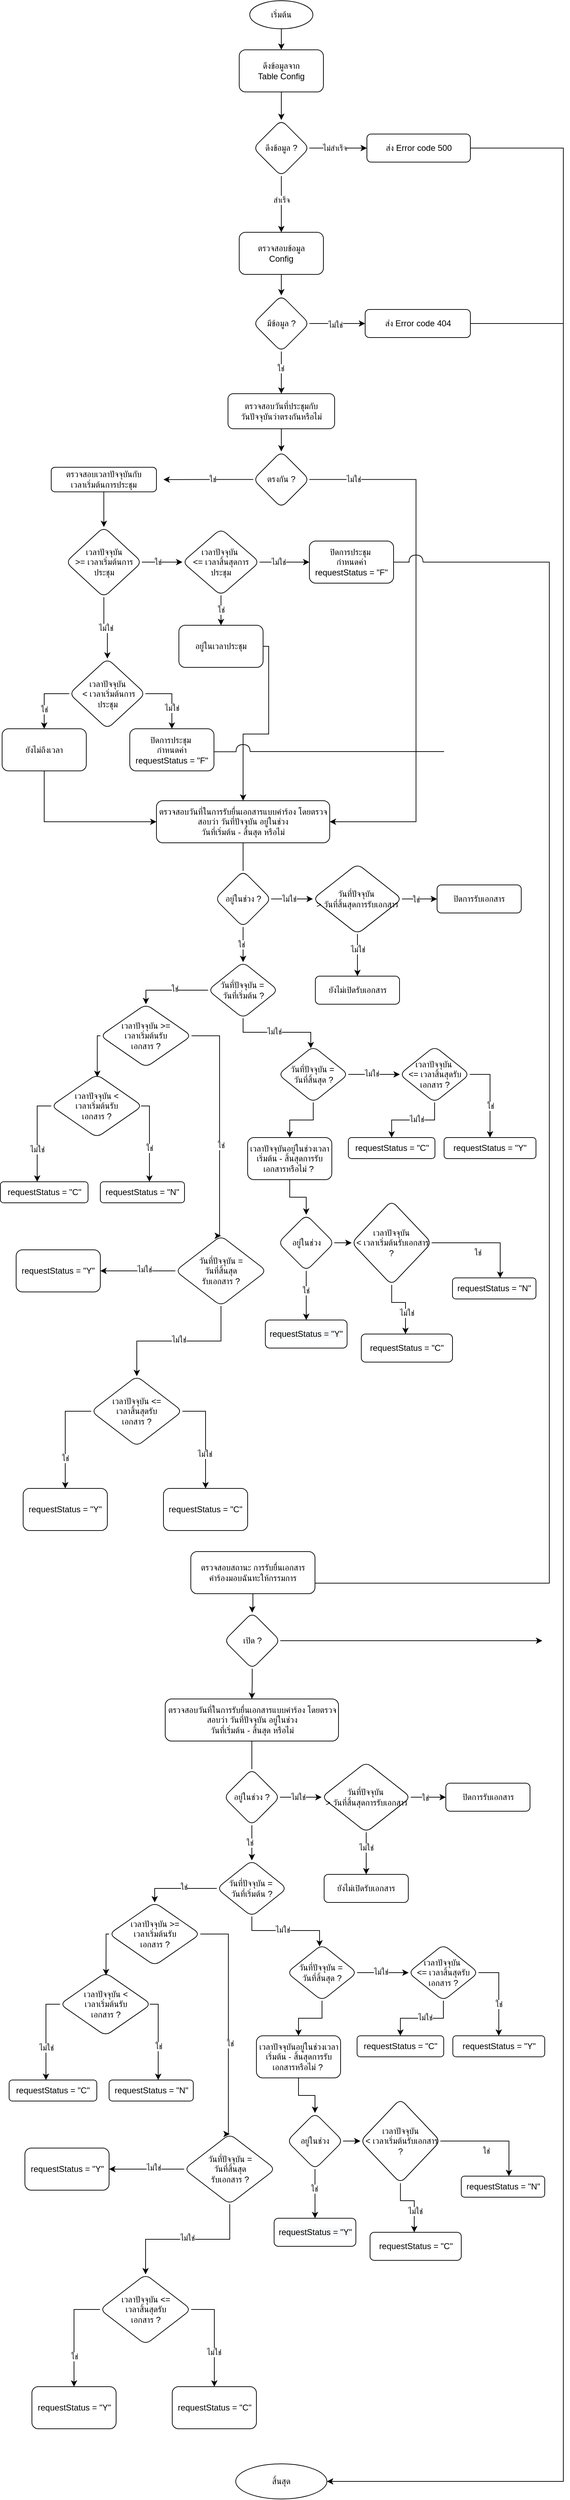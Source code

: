 <mxfile version="20.3.3" type="github" pages="2">
  <diagram id="lPwSiwmaaXrukdMeyInC" name="หน้า-1">
    <mxGraphModel dx="-658" dy="-523" grid="1" gridSize="10" guides="1" tooltips="1" connect="1" arrows="1" fold="1" page="1" pageScale="1" pageWidth="827" pageHeight="1169" math="0" shadow="0">
      <root>
        <mxCell id="0" />
        <mxCell id="1" parent="0" />
        <mxCell id="Skli1nzUrElk7kd9H_0V-25" value="" style="edgeStyle=orthogonalEdgeStyle;rounded=0;orthogonalLoop=1;jettySize=auto;html=1;" edge="1" parent="1" source="Skli1nzUrElk7kd9H_0V-5" target="Skli1nzUrElk7kd9H_0V-7">
          <mxGeometry relative="1" as="geometry" />
        </mxCell>
        <mxCell id="Skli1nzUrElk7kd9H_0V-5" value="เริ่มต้น" style="ellipse;whiteSpace=wrap;html=1;rounded=1;glass=0;strokeWidth=1;shadow=0;" vertex="1" parent="1">
          <mxGeometry x="2023" y="1210" width="90" height="40" as="geometry" />
        </mxCell>
        <mxCell id="Skli1nzUrElk7kd9H_0V-7" value="ดึงข้อมูลจาก &lt;br&gt;Table Config" style="whiteSpace=wrap;html=1;rounded=1;glass=0;strokeWidth=1;shadow=0;" vertex="1" parent="1">
          <mxGeometry x="2008" y="1280" width="120" height="60" as="geometry" />
        </mxCell>
        <mxCell id="Skli1nzUrElk7kd9H_0V-8" value="ดึงข้อมูล ?" style="rhombus;whiteSpace=wrap;html=1;rounded=1;glass=0;strokeWidth=1;shadow=0;" vertex="1" parent="1">
          <mxGeometry x="2028" y="1380" width="80" height="80" as="geometry" />
        </mxCell>
        <mxCell id="Skli1nzUrElk7kd9H_0V-9" value="" style="edgeStyle=orthogonalEdgeStyle;rounded=0;orthogonalLoop=1;jettySize=auto;html=1;" edge="1" parent="1" source="Skli1nzUrElk7kd9H_0V-7" target="Skli1nzUrElk7kd9H_0V-8">
          <mxGeometry relative="1" as="geometry" />
        </mxCell>
        <mxCell id="Skli1nzUrElk7kd9H_0V-88" style="edgeStyle=orthogonalEdgeStyle;rounded=0;orthogonalLoop=1;jettySize=auto;html=1;entryX=1;entryY=0.5;entryDx=0;entryDy=0;" edge="1" parent="1" source="Skli1nzUrElk7kd9H_0V-11" target="Skli1nzUrElk7kd9H_0V-334">
          <mxGeometry relative="1" as="geometry">
            <mxPoint x="2470" y="4751.429" as="targetPoint" />
            <Array as="points">
              <mxPoint x="2470" y="1420" />
              <mxPoint x="2470" y="4745" />
            </Array>
          </mxGeometry>
        </mxCell>
        <mxCell id="Skli1nzUrElk7kd9H_0V-11" value="ส่ง Error code 500" style="rounded=1;whiteSpace=wrap;html=1;" vertex="1" parent="1">
          <mxGeometry x="2190" y="1400" width="147.5" height="40" as="geometry" />
        </mxCell>
        <mxCell id="Skli1nzUrElk7kd9H_0V-12" value="" style="edgeStyle=orthogonalEdgeStyle;rounded=0;orthogonalLoop=1;jettySize=auto;html=1;entryX=0;entryY=0.5;entryDx=0;entryDy=0;" edge="1" parent="1" source="Skli1nzUrElk7kd9H_0V-8" target="Skli1nzUrElk7kd9H_0V-11">
          <mxGeometry relative="1" as="geometry">
            <mxPoint x="2255" y="1430" as="targetPoint" />
          </mxGeometry>
        </mxCell>
        <mxCell id="Skli1nzUrElk7kd9H_0V-26" value="ไม่สำเร็จ" style="edgeLabel;html=1;align=center;verticalAlign=middle;resizable=0;points=[];" vertex="1" connectable="0" parent="Skli1nzUrElk7kd9H_0V-12">
          <mxGeometry x="-0.12" relative="1" as="geometry">
            <mxPoint as="offset" />
          </mxGeometry>
        </mxCell>
        <mxCell id="Skli1nzUrElk7kd9H_0V-13" value="ตรวจสอบข้อมูล &lt;br&gt;Config" style="whiteSpace=wrap;html=1;rounded=1;glass=0;strokeWidth=1;shadow=0;" vertex="1" parent="1">
          <mxGeometry x="2008" y="1540" width="120" height="60" as="geometry" />
        </mxCell>
        <mxCell id="Skli1nzUrElk7kd9H_0V-14" value="" style="edgeStyle=orthogonalEdgeStyle;rounded=0;orthogonalLoop=1;jettySize=auto;html=1;" edge="1" parent="1" source="Skli1nzUrElk7kd9H_0V-8" target="Skli1nzUrElk7kd9H_0V-13">
          <mxGeometry relative="1" as="geometry" />
        </mxCell>
        <mxCell id="Skli1nzUrElk7kd9H_0V-27" value="สำเร็จ" style="edgeLabel;html=1;align=center;verticalAlign=middle;resizable=0;points=[];" vertex="1" connectable="0" parent="Skli1nzUrElk7kd9H_0V-14">
          <mxGeometry x="-0.151" relative="1" as="geometry">
            <mxPoint as="offset" />
          </mxGeometry>
        </mxCell>
        <mxCell id="Skli1nzUrElk7kd9H_0V-16" value="มีข้อมูล ?" style="rhombus;whiteSpace=wrap;html=1;rounded=1;glass=0;strokeWidth=1;shadow=0;" vertex="1" parent="1">
          <mxGeometry x="2028" y="1630" width="80" height="80" as="geometry" />
        </mxCell>
        <mxCell id="Skli1nzUrElk7kd9H_0V-17" value="" style="edgeStyle=orthogonalEdgeStyle;rounded=0;orthogonalLoop=1;jettySize=auto;html=1;" edge="1" parent="1" source="Skli1nzUrElk7kd9H_0V-13" target="Skli1nzUrElk7kd9H_0V-16">
          <mxGeometry relative="1" as="geometry" />
        </mxCell>
        <mxCell id="Skli1nzUrElk7kd9H_0V-89" style="edgeStyle=orthogonalEdgeStyle;rounded=0;orthogonalLoop=1;jettySize=auto;html=1;endArrow=none;endFill=0;" edge="1" parent="1" source="Skli1nzUrElk7kd9H_0V-19">
          <mxGeometry relative="1" as="geometry">
            <mxPoint x="2470" y="1670" as="targetPoint" />
          </mxGeometry>
        </mxCell>
        <mxCell id="Skli1nzUrElk7kd9H_0V-19" value="ส่ง Error code 404" style="whiteSpace=wrap;html=1;rounded=1;glass=0;strokeWidth=1;shadow=0;" vertex="1" parent="1">
          <mxGeometry x="2187.5" y="1650" width="150" height="40" as="geometry" />
        </mxCell>
        <mxCell id="Skli1nzUrElk7kd9H_0V-20" value="" style="edgeStyle=orthogonalEdgeStyle;rounded=0;orthogonalLoop=1;jettySize=auto;html=1;" edge="1" parent="1" source="Skli1nzUrElk7kd9H_0V-16" target="Skli1nzUrElk7kd9H_0V-19">
          <mxGeometry relative="1" as="geometry" />
        </mxCell>
        <mxCell id="Skli1nzUrElk7kd9H_0V-29" value="ไม่ใช่" style="edgeLabel;html=1;align=center;verticalAlign=middle;resizable=0;points=[];" vertex="1" connectable="0" parent="Skli1nzUrElk7kd9H_0V-20">
          <mxGeometry x="-0.08" y="-2" relative="1" as="geometry">
            <mxPoint as="offset" />
          </mxGeometry>
        </mxCell>
        <mxCell id="Skli1nzUrElk7kd9H_0V-23" value="" style="edgeStyle=orthogonalEdgeStyle;rounded=0;orthogonalLoop=1;jettySize=auto;html=1;" edge="1" parent="1" source="Skli1nzUrElk7kd9H_0V-16" target="Skli1nzUrElk7kd9H_0V-31">
          <mxGeometry relative="1" as="geometry">
            <mxPoint x="2068" y="1770" as="targetPoint" />
          </mxGeometry>
        </mxCell>
        <mxCell id="Skli1nzUrElk7kd9H_0V-30" value="ใช่" style="edgeLabel;html=1;align=center;verticalAlign=middle;resizable=0;points=[];" vertex="1" connectable="0" parent="Skli1nzUrElk7kd9H_0V-23">
          <mxGeometry x="-0.209" y="-1" relative="1" as="geometry">
            <mxPoint as="offset" />
          </mxGeometry>
        </mxCell>
        <mxCell id="Skli1nzUrElk7kd9H_0V-33" value="" style="edgeStyle=orthogonalEdgeStyle;rounded=0;orthogonalLoop=1;jettySize=auto;html=1;" edge="1" parent="1" source="Skli1nzUrElk7kd9H_0V-31" target="Skli1nzUrElk7kd9H_0V-32">
          <mxGeometry relative="1" as="geometry" />
        </mxCell>
        <mxCell id="Skli1nzUrElk7kd9H_0V-31" value="ตรวจสอบวันที่ประชุมกับ&lt;br&gt;วันปัจจุบันว่าตรงกันหรือไม่" style="rounded=1;whiteSpace=wrap;html=1;" vertex="1" parent="1">
          <mxGeometry x="1992" y="1770" width="152" height="50" as="geometry" />
        </mxCell>
        <mxCell id="Skli1nzUrElk7kd9H_0V-35" value="" style="edgeStyle=orthogonalEdgeStyle;rounded=0;orthogonalLoop=1;jettySize=auto;html=1;startArrow=none;" edge="1" parent="1" source="Skli1nzUrElk7kd9H_0V-141" target="Skli1nzUrElk7kd9H_0V-47">
          <mxGeometry relative="1" as="geometry">
            <mxPoint x="2203.75" y="1892.34" as="targetPoint" />
            <Array as="points">
              <mxPoint x="2260" y="1892" />
              <mxPoint x="2260" y="2380" />
            </Array>
          </mxGeometry>
        </mxCell>
        <mxCell id="Skli1nzUrElk7kd9H_0V-38" value="" style="edgeStyle=orthogonalEdgeStyle;rounded=0;orthogonalLoop=1;jettySize=auto;html=1;" edge="1" parent="1" source="Skli1nzUrElk7kd9H_0V-32">
          <mxGeometry relative="1" as="geometry">
            <mxPoint x="1900" y="1892.34" as="targetPoint" />
          </mxGeometry>
        </mxCell>
        <mxCell id="Skli1nzUrElk7kd9H_0V-40" value="ใช่" style="edgeLabel;html=1;align=center;verticalAlign=middle;resizable=0;points=[];" vertex="1" connectable="0" parent="Skli1nzUrElk7kd9H_0V-38">
          <mxGeometry x="-0.089" y="-1" relative="1" as="geometry">
            <mxPoint as="offset" />
          </mxGeometry>
        </mxCell>
        <mxCell id="Skli1nzUrElk7kd9H_0V-32" value="ตรงกัน ?" style="rhombus;whiteSpace=wrap;html=1;rounded=1;" vertex="1" parent="1">
          <mxGeometry x="2028" y="1852.34" width="80" height="80" as="geometry" />
        </mxCell>
        <mxCell id="Skli1nzUrElk7kd9H_0V-158" value="" style="edgeStyle=orthogonalEdgeStyle;rounded=0;orthogonalLoop=1;jettySize=auto;html=1;endArrow=none;endFill=0;" edge="1" parent="1" source="Skli1nzUrElk7kd9H_0V-47" target="Skli1nzUrElk7kd9H_0V-157">
          <mxGeometry relative="1" as="geometry" />
        </mxCell>
        <mxCell id="Skli1nzUrElk7kd9H_0V-47" value="ตรวจสอบวันที่ในการรับยื่นเอกสารแบบคำร้อง โดยตรวจสอบว่า วันที่ปัจจุบัน อยู่ในช่วง&lt;br&gt;วันที่เริ่มต้น - สิ้นสุด หรือไม่" style="whiteSpace=wrap;html=1;rounded=1;" vertex="1" parent="1">
          <mxGeometry x="1890" y="2350" width="247" height="60" as="geometry" />
        </mxCell>
        <mxCell id="Skli1nzUrElk7kd9H_0V-74" value="ตรวจสอบเวลาปัจจุบันกับ&lt;br&gt;เวลาเริ่มต้นการประชุม" style="rounded=1;whiteSpace=wrap;html=1;" vertex="1" parent="1">
          <mxGeometry x="1740" y="1874.84" width="150" height="35" as="geometry" />
        </mxCell>
        <mxCell id="Skli1nzUrElk7kd9H_0V-76" value="" style="edgeStyle=orthogonalEdgeStyle;rounded=0;orthogonalLoop=1;jettySize=auto;html=1;" edge="1" parent="1" source="Skli1nzUrElk7kd9H_0V-74" target="Skli1nzUrElk7kd9H_0V-75">
          <mxGeometry relative="1" as="geometry" />
        </mxCell>
        <mxCell id="Skli1nzUrElk7kd9H_0V-75" value="เวลาปัจจุบัน &lt;br&gt;&amp;gt;= เวลาเริ่มต้นการประชุม" style="rhombus;whiteSpace=wrap;html=1;rounded=1;" vertex="1" parent="1">
          <mxGeometry x="1760.75" y="1960" width="108.5" height="100" as="geometry" />
        </mxCell>
        <mxCell id="Skli1nzUrElk7kd9H_0V-104" value="เวลาปัจจุบัน &lt;br&gt;&amp;nbsp;&amp;lt; เวลาเริ่มต้นการประชุม" style="rhombus;whiteSpace=wrap;html=1;rounded=1;" vertex="1" parent="1">
          <mxGeometry x="1765.75" y="2147.5" width="108.5" height="100" as="geometry" />
        </mxCell>
        <mxCell id="Skli1nzUrElk7kd9H_0V-105" value="ไม่ใช่" style="edgeStyle=orthogonalEdgeStyle;rounded=0;orthogonalLoop=1;jettySize=auto;html=1;endArrow=classic;endFill=1;" edge="1" parent="1" source="Skli1nzUrElk7kd9H_0V-75" target="Skli1nzUrElk7kd9H_0V-104">
          <mxGeometry relative="1" as="geometry" />
        </mxCell>
        <mxCell id="Skli1nzUrElk7kd9H_0V-137" style="edgeStyle=orthogonalEdgeStyle;rounded=0;orthogonalLoop=1;jettySize=auto;html=1;entryX=0;entryY=0.5;entryDx=0;entryDy=0;endArrow=classic;endFill=1;" edge="1" parent="1" source="Skli1nzUrElk7kd9H_0V-106" target="Skli1nzUrElk7kd9H_0V-47">
          <mxGeometry relative="1" as="geometry">
            <Array as="points">
              <mxPoint x="1730" y="2380" />
            </Array>
          </mxGeometry>
        </mxCell>
        <mxCell id="Skli1nzUrElk7kd9H_0V-106" value="ยังไม่ถึงเวลา" style="whiteSpace=wrap;html=1;rounded=1;" vertex="1" parent="1">
          <mxGeometry x="1670" y="2247.5" width="120" height="60" as="geometry" />
        </mxCell>
        <mxCell id="Skli1nzUrElk7kd9H_0V-107" value="" style="edgeStyle=orthogonalEdgeStyle;rounded=0;orthogonalLoop=1;jettySize=auto;html=1;endArrow=classic;endFill=1;" edge="1" parent="1" source="Skli1nzUrElk7kd9H_0V-104" target="Skli1nzUrElk7kd9H_0V-106">
          <mxGeometry relative="1" as="geometry">
            <Array as="points">
              <mxPoint x="1730" y="2198" />
            </Array>
          </mxGeometry>
        </mxCell>
        <mxCell id="Skli1nzUrElk7kd9H_0V-108" value="ใช่" style="edgeLabel;html=1;align=center;verticalAlign=middle;resizable=0;points=[];" vertex="1" connectable="0" parent="Skli1nzUrElk7kd9H_0V-107">
          <mxGeometry x="-0.23" y="-1" relative="1" as="geometry">
            <mxPoint x="-3" y="23" as="offset" />
          </mxGeometry>
        </mxCell>
        <mxCell id="Skli1nzUrElk7kd9H_0V-132" value="" style="edgeStyle=orthogonalEdgeStyle;rounded=0;orthogonalLoop=1;jettySize=auto;html=1;endArrow=classic;endFill=1;" edge="1" parent="1" source="Skli1nzUrElk7kd9H_0V-112" target="Skli1nzUrElk7kd9H_0V-114">
          <mxGeometry relative="1" as="geometry" />
        </mxCell>
        <mxCell id="Skli1nzUrElk7kd9H_0V-133" value="ใช่" style="edgeLabel;html=1;align=center;verticalAlign=middle;resizable=0;points=[];" vertex="1" connectable="0" parent="Skli1nzUrElk7kd9H_0V-132">
          <mxGeometry x="-0.024" y="2" relative="1" as="geometry">
            <mxPoint x="-2" as="offset" />
          </mxGeometry>
        </mxCell>
        <mxCell id="Skli1nzUrElk7kd9H_0V-112" value="เวลาปัจจุบัน&amp;nbsp;&lt;br&gt;&amp;lt;= เวลาสิ้นสุดการประชุม" style="rhombus;whiteSpace=wrap;html=1;rounded=1;" vertex="1" parent="1">
          <mxGeometry x="1927" y="1962.5" width="110" height="95" as="geometry" />
        </mxCell>
        <mxCell id="Skli1nzUrElk7kd9H_0V-110" value="" style="edgeStyle=orthogonalEdgeStyle;rounded=0;orthogonalLoop=1;jettySize=auto;html=1;endArrow=classic;endFill=1;entryX=0;entryY=0.5;entryDx=0;entryDy=0;" edge="1" parent="1" source="Skli1nzUrElk7kd9H_0V-75" target="Skli1nzUrElk7kd9H_0V-112">
          <mxGeometry relative="1" as="geometry">
            <mxPoint x="1932" y="2017.5" as="targetPoint" />
          </mxGeometry>
        </mxCell>
        <mxCell id="Skli1nzUrElk7kd9H_0V-111" value="ใช่" style="edgeLabel;html=1;align=center;verticalAlign=middle;resizable=0;points=[];" vertex="1" connectable="0" parent="Skli1nzUrElk7kd9H_0V-110">
          <mxGeometry x="-0.23" y="2" relative="1" as="geometry">
            <mxPoint y="2" as="offset" />
          </mxGeometry>
        </mxCell>
        <mxCell id="Skli1nzUrElk7kd9H_0V-135" style="edgeStyle=orthogonalEdgeStyle;rounded=0;orthogonalLoop=1;jettySize=auto;html=1;entryX=0.5;entryY=0;entryDx=0;entryDy=0;endArrow=classic;endFill=1;exitX=1;exitY=0.5;exitDx=0;exitDy=0;" edge="1" parent="1" source="Skli1nzUrElk7kd9H_0V-114" target="Skli1nzUrElk7kd9H_0V-47">
          <mxGeometry relative="1" as="geometry">
            <Array as="points">
              <mxPoint x="2050" y="2130" />
              <mxPoint x="2050" y="2255" />
              <mxPoint x="2013" y="2255" />
            </Array>
          </mxGeometry>
        </mxCell>
        <mxCell id="Skli1nzUrElk7kd9H_0V-114" value="อยู่ในเวลาประชุม" style="whiteSpace=wrap;html=1;rounded=1;" vertex="1" parent="1">
          <mxGeometry x="1922" y="2100" width="120" height="60" as="geometry" />
        </mxCell>
        <mxCell id="Skli1nzUrElk7kd9H_0V-145" style="edgeStyle=orthogonalEdgeStyle;rounded=0;orthogonalLoop=1;jettySize=auto;html=1;entryX=0.136;entryY=0.009;entryDx=0;entryDy=0;entryPerimeter=0;endArrow=none;endFill=0;" edge="1" parent="1" source="Skli1nzUrElk7kd9H_0V-120" target="Skli1nzUrElk7kd9H_0V-141">
          <mxGeometry relative="1" as="geometry">
            <Array as="points">
              <mxPoint x="2250" y="2010" />
            </Array>
          </mxGeometry>
        </mxCell>
        <mxCell id="Skli1nzUrElk7kd9H_0V-120" value="ปิดการประชุม&amp;nbsp;&lt;br&gt;กำหนดค่า requestStatus = &quot;F&quot;" style="whiteSpace=wrap;html=1;rounded=1;" vertex="1" parent="1">
          <mxGeometry x="2108" y="1980" width="120" height="60" as="geometry" />
        </mxCell>
        <mxCell id="Skli1nzUrElk7kd9H_0V-121" value="" style="edgeStyle=orthogonalEdgeStyle;rounded=0;orthogonalLoop=1;jettySize=auto;html=1;endArrow=classic;endFill=1;" edge="1" parent="1" source="Skli1nzUrElk7kd9H_0V-112" target="Skli1nzUrElk7kd9H_0V-120">
          <mxGeometry relative="1" as="geometry" />
        </mxCell>
        <mxCell id="Skli1nzUrElk7kd9H_0V-122" value="ไม่ใช่" style="edgeLabel;html=1;align=center;verticalAlign=middle;resizable=0;points=[];" vertex="1" connectable="0" parent="Skli1nzUrElk7kd9H_0V-121">
          <mxGeometry x="-0.301" y="2" relative="1" as="geometry">
            <mxPoint x="2" y="2" as="offset" />
          </mxGeometry>
        </mxCell>
        <mxCell id="Skli1nzUrElk7kd9H_0V-146" style="edgeStyle=orthogonalEdgeStyle;rounded=0;orthogonalLoop=1;jettySize=auto;html=1;endArrow=none;endFill=0;entryX=-0.021;entryY=0.02;entryDx=0;entryDy=0;entryPerimeter=0;" edge="1" parent="1" source="Skli1nzUrElk7kd9H_0V-126" target="Skli1nzUrElk7kd9H_0V-138">
          <mxGeometry relative="1" as="geometry">
            <mxPoint x="2000" y="2280" as="targetPoint" />
            <Array as="points">
              <mxPoint x="1980" y="2280" />
            </Array>
          </mxGeometry>
        </mxCell>
        <mxCell id="Skli1nzUrElk7kd9H_0V-126" value="ปิดการประชุม&amp;nbsp;&lt;br&gt;กำหนดค่า requestStatus = &quot;F&quot;" style="whiteSpace=wrap;html=1;rounded=1;" vertex="1" parent="1">
          <mxGeometry x="1852" y="2247.5" width="120" height="60" as="geometry" />
        </mxCell>
        <mxCell id="Skli1nzUrElk7kd9H_0V-127" value="" style="edgeStyle=orthogonalEdgeStyle;rounded=0;orthogonalLoop=1;jettySize=auto;html=1;endArrow=classic;endFill=1;entryX=0.5;entryY=0;entryDx=0;entryDy=0;" edge="1" parent="1" source="Skli1nzUrElk7kd9H_0V-104" target="Skli1nzUrElk7kd9H_0V-126">
          <mxGeometry relative="1" as="geometry">
            <Array as="points">
              <mxPoint x="1912" y="2197.5" />
            </Array>
          </mxGeometry>
        </mxCell>
        <mxCell id="Skli1nzUrElk7kd9H_0V-128" value="ไม่ใช่" style="edgeLabel;html=1;align=center;verticalAlign=middle;resizable=0;points=[];" vertex="1" connectable="0" parent="Skli1nzUrElk7kd9H_0V-127">
          <mxGeometry x="-0.65" y="3" relative="1" as="geometry">
            <mxPoint x="22" y="23" as="offset" />
          </mxGeometry>
        </mxCell>
        <mxCell id="Skli1nzUrElk7kd9H_0V-147" style="edgeStyle=orthogonalEdgeStyle;rounded=0;orthogonalLoop=1;jettySize=auto;html=1;endArrow=none;endFill=0;" edge="1" parent="1" source="Skli1nzUrElk7kd9H_0V-138">
          <mxGeometry relative="1" as="geometry">
            <mxPoint x="2300" y="2280" as="targetPoint" />
            <Array as="points">
              <mxPoint x="2090" y="2280" />
              <mxPoint x="2090" y="2280" />
            </Array>
          </mxGeometry>
        </mxCell>
        <mxCell id="Skli1nzUrElk7kd9H_0V-138" value="" style="shape=requiredInterface;html=1;verticalLabelPosition=bottom;sketch=0;direction=north;" vertex="1" parent="1">
          <mxGeometry x="2003.5" y="2270" width="20" height="10" as="geometry" />
        </mxCell>
        <mxCell id="Skli1nzUrElk7kd9H_0V-148" style="edgeStyle=orthogonalEdgeStyle;rounded=0;orthogonalLoop=1;jettySize=auto;html=1;endArrow=none;endFill=0;entryX=1;entryY=0.75;entryDx=0;entryDy=0;" edge="1" parent="1" target="Skli1nzUrElk7kd9H_0V-328">
          <mxGeometry relative="1" as="geometry">
            <mxPoint x="2440" y="3460" as="targetPoint" />
            <mxPoint x="2270" y="2010" as="sourcePoint" />
            <Array as="points">
              <mxPoint x="2450" y="2010" />
              <mxPoint x="2450" y="3465" />
            </Array>
          </mxGeometry>
        </mxCell>
        <mxCell id="Skli1nzUrElk7kd9H_0V-141" value="" style="shape=requiredInterface;html=1;verticalLabelPosition=bottom;sketch=0;direction=north;" vertex="1" parent="1">
          <mxGeometry x="2250" y="2000" width="20" height="10" as="geometry" />
        </mxCell>
        <mxCell id="Skli1nzUrElk7kd9H_0V-144" value="" style="edgeStyle=orthogonalEdgeStyle;rounded=0;orthogonalLoop=1;jettySize=auto;html=1;endArrow=none;" edge="1" parent="1" source="Skli1nzUrElk7kd9H_0V-32" target="Skli1nzUrElk7kd9H_0V-141">
          <mxGeometry relative="1" as="geometry">
            <mxPoint x="2107.971" y="1892.311" as="sourcePoint" />
            <mxPoint x="2137" y="2380" as="targetPoint" />
            <Array as="points" />
          </mxGeometry>
        </mxCell>
        <mxCell id="Skli1nzUrElk7kd9H_0V-156" value="ไม่ใช่" style="edgeLabel;html=1;align=center;verticalAlign=middle;resizable=0;points=[];" vertex="1" connectable="0" parent="Skli1nzUrElk7kd9H_0V-144">
          <mxGeometry x="-0.515" y="1" relative="1" as="geometry">
            <mxPoint as="offset" />
          </mxGeometry>
        </mxCell>
        <mxCell id="Skli1nzUrElk7kd9H_0V-166" value="" style="edgeStyle=orthogonalEdgeStyle;rounded=0;orthogonalLoop=1;jettySize=auto;html=1;endArrow=classic;endFill=1;" edge="1" parent="1" source="Skli1nzUrElk7kd9H_0V-157" target="Skli1nzUrElk7kd9H_0V-165">
          <mxGeometry relative="1" as="geometry" />
        </mxCell>
        <mxCell id="Skli1nzUrElk7kd9H_0V-176" value="ไม่ใช่" style="edgeLabel;html=1;align=center;verticalAlign=middle;resizable=0;points=[];" vertex="1" connectable="0" parent="Skli1nzUrElk7kd9H_0V-166">
          <mxGeometry x="-0.176" y="-3" relative="1" as="geometry">
            <mxPoint x="1" y="-3" as="offset" />
          </mxGeometry>
        </mxCell>
        <mxCell id="Skli1nzUrElk7kd9H_0V-178" value="" style="edgeStyle=orthogonalEdgeStyle;rounded=0;orthogonalLoop=1;jettySize=auto;html=1;endArrow=classic;endFill=1;" edge="1" parent="1" source="Skli1nzUrElk7kd9H_0V-157" target="Skli1nzUrElk7kd9H_0V-177">
          <mxGeometry relative="1" as="geometry" />
        </mxCell>
        <mxCell id="Skli1nzUrElk7kd9H_0V-179" value="ใช่" style="edgeLabel;html=1;align=center;verticalAlign=middle;resizable=0;points=[];" vertex="1" connectable="0" parent="Skli1nzUrElk7kd9H_0V-178">
          <mxGeometry x="0.076" y="2" relative="1" as="geometry">
            <mxPoint x="-5" y="-2" as="offset" />
          </mxGeometry>
        </mxCell>
        <mxCell id="Skli1nzUrElk7kd9H_0V-157" value="อยู่ในช่วง ?" style="rhombus;whiteSpace=wrap;html=1;rounded=1;" vertex="1" parent="1">
          <mxGeometry x="1973.5" y="2450" width="80" height="80" as="geometry" />
        </mxCell>
        <mxCell id="Skli1nzUrElk7kd9H_0V-171" value="" style="edgeStyle=orthogonalEdgeStyle;rounded=0;orthogonalLoop=1;jettySize=auto;html=1;endArrow=classic;endFill=1;" edge="1" parent="1" source="Skli1nzUrElk7kd9H_0V-165" target="Skli1nzUrElk7kd9H_0V-170">
          <mxGeometry relative="1" as="geometry" />
        </mxCell>
        <mxCell id="Skli1nzUrElk7kd9H_0V-172" value="ใช่" style="edgeLabel;html=1;align=center;verticalAlign=middle;resizable=0;points=[];" vertex="1" connectable="0" parent="Skli1nzUrElk7kd9H_0V-171">
          <mxGeometry x="-0.193" y="-1" relative="1" as="geometry">
            <mxPoint as="offset" />
          </mxGeometry>
        </mxCell>
        <mxCell id="Skli1nzUrElk7kd9H_0V-174" value="" style="edgeStyle=orthogonalEdgeStyle;rounded=0;orthogonalLoop=1;jettySize=auto;html=1;endArrow=classic;endFill=1;" edge="1" parent="1" source="Skli1nzUrElk7kd9H_0V-165" target="Skli1nzUrElk7kd9H_0V-173">
          <mxGeometry relative="1" as="geometry" />
        </mxCell>
        <mxCell id="Skli1nzUrElk7kd9H_0V-175" value="ไม่ใช่" style="edgeLabel;html=1;align=center;verticalAlign=middle;resizable=0;points=[];" vertex="1" connectable="0" parent="Skli1nzUrElk7kd9H_0V-174">
          <mxGeometry x="-0.269" relative="1" as="geometry">
            <mxPoint as="offset" />
          </mxGeometry>
        </mxCell>
        <mxCell id="Skli1nzUrElk7kd9H_0V-165" value="วันที่ปัจจุบัน&amp;nbsp;&lt;br&gt;&amp;gt; วันที่สิ้นสุดการรับเอกสาร" style="rhombus;whiteSpace=wrap;html=1;rounded=1;" vertex="1" parent="1">
          <mxGeometry x="2113" y="2440" width="127" height="100" as="geometry" />
        </mxCell>
        <mxCell id="Skli1nzUrElk7kd9H_0V-170" value="ปิดการรับเอกสาร" style="whiteSpace=wrap;html=1;rounded=1;" vertex="1" parent="1">
          <mxGeometry x="2290" y="2470" width="120" height="40" as="geometry" />
        </mxCell>
        <mxCell id="Skli1nzUrElk7kd9H_0V-173" value="ยังไม่เปิดรับเอกสาร" style="whiteSpace=wrap;html=1;rounded=1;" vertex="1" parent="1">
          <mxGeometry x="2116.5" y="2600" width="120" height="40" as="geometry" />
        </mxCell>
        <mxCell id="Skli1nzUrElk7kd9H_0V-181" value="" style="edgeStyle=orthogonalEdgeStyle;rounded=0;orthogonalLoop=1;jettySize=auto;html=1;endArrow=classic;endFill=1;" edge="1" parent="1" source="Skli1nzUrElk7kd9H_0V-177" target="Skli1nzUrElk7kd9H_0V-180">
          <mxGeometry relative="1" as="geometry">
            <Array as="points">
              <mxPoint x="2014" y="2680" />
              <mxPoint x="2110" y="2680" />
            </Array>
          </mxGeometry>
        </mxCell>
        <mxCell id="Skli1nzUrElk7kd9H_0V-182" value="ไม่ใช่" style="edgeLabel;html=1;align=center;verticalAlign=middle;resizable=0;points=[];" vertex="1" connectable="0" parent="Skli1nzUrElk7kd9H_0V-181">
          <mxGeometry x="-0.084" y="1" relative="1" as="geometry">
            <mxPoint as="offset" />
          </mxGeometry>
        </mxCell>
        <mxCell id="Skli1nzUrElk7kd9H_0V-187" value="" style="edgeStyle=orthogonalEdgeStyle;rounded=0;orthogonalLoop=1;jettySize=auto;html=1;endArrow=classic;endFill=1;" edge="1" parent="1" source="Skli1nzUrElk7kd9H_0V-177" target="Skli1nzUrElk7kd9H_0V-186">
          <mxGeometry relative="1" as="geometry">
            <Array as="points">
              <mxPoint x="1875" y="2620" />
            </Array>
          </mxGeometry>
        </mxCell>
        <mxCell id="Skli1nzUrElk7kd9H_0V-201" value="ใช่" style="edgeLabel;html=1;align=center;verticalAlign=middle;resizable=0;points=[];" vertex="1" connectable="0" parent="Skli1nzUrElk7kd9H_0V-187">
          <mxGeometry x="-0.122" y="-2" relative="1" as="geometry">
            <mxPoint as="offset" />
          </mxGeometry>
        </mxCell>
        <mxCell id="Skli1nzUrElk7kd9H_0V-177" value="วันที่ปัจจุบัน =&amp;nbsp;&lt;br&gt;วันที่เริ่มต้น ?" style="rhombus;whiteSpace=wrap;html=1;rounded=1;" vertex="1" parent="1">
          <mxGeometry x="1963.5" y="2580" width="100" height="80" as="geometry" />
        </mxCell>
        <mxCell id="Skli1nzUrElk7kd9H_0V-189" value="" style="edgeStyle=orthogonalEdgeStyle;rounded=0;orthogonalLoop=1;jettySize=auto;html=1;endArrow=classic;endFill=1;entryX=0.5;entryY=0;entryDx=0;entryDy=0;" edge="1" parent="1" source="Skli1nzUrElk7kd9H_0V-186" target="Skli1nzUrElk7kd9H_0V-188">
          <mxGeometry relative="1" as="geometry">
            <Array as="points">
              <mxPoint x="1980" y="2685" />
              <mxPoint x="1980" y="2970" />
            </Array>
          </mxGeometry>
        </mxCell>
        <mxCell id="Skli1nzUrElk7kd9H_0V-204" value="ใช่" style="edgeLabel;html=1;align=center;verticalAlign=middle;resizable=0;points=[];" vertex="1" connectable="0" parent="Skli1nzUrElk7kd9H_0V-189">
          <mxGeometry x="-0.191" y="3" relative="1" as="geometry">
            <mxPoint x="-1" y="63" as="offset" />
          </mxGeometry>
        </mxCell>
        <mxCell id="Skli1nzUrElk7kd9H_0V-206" value="" style="edgeStyle=orthogonalEdgeStyle;rounded=0;orthogonalLoop=1;jettySize=auto;html=1;endArrow=classic;endFill=1;entryX=0.505;entryY=0.042;entryDx=0;entryDy=0;entryPerimeter=0;" edge="1" parent="1" source="Skli1nzUrElk7kd9H_0V-186" target="Skli1nzUrElk7kd9H_0V-205">
          <mxGeometry relative="1" as="geometry">
            <Array as="points">
              <mxPoint x="1806" y="2685" />
            </Array>
          </mxGeometry>
        </mxCell>
        <mxCell id="Skli1nzUrElk7kd9H_0V-186" value="เวลาปัจจุบัน &amp;gt;= &lt;br&gt;เวลาเริ่มต้นรับ&lt;br&gt;เอกสาร ?" style="rhombus;whiteSpace=wrap;html=1;rounded=1;" vertex="1" parent="1">
          <mxGeometry x="1810" y="2640" width="130" height="90" as="geometry" />
        </mxCell>
        <mxCell id="Skli1nzUrElk7kd9H_0V-209" value="" style="edgeStyle=orthogonalEdgeStyle;rounded=0;orthogonalLoop=1;jettySize=auto;html=1;endArrow=classic;endFill=1;exitX=0.985;exitY=0.5;exitDx=0;exitDy=0;exitPerimeter=0;" edge="1" parent="1" source="Skli1nzUrElk7kd9H_0V-205" target="Skli1nzUrElk7kd9H_0V-208">
          <mxGeometry relative="1" as="geometry">
            <Array as="points">
              <mxPoint x="1880" y="2785" />
            </Array>
          </mxGeometry>
        </mxCell>
        <mxCell id="Skli1nzUrElk7kd9H_0V-255" value="ใช่" style="edgeLabel;html=1;align=center;verticalAlign=middle;resizable=0;points=[];" vertex="1" connectable="0" parent="Skli1nzUrElk7kd9H_0V-209">
          <mxGeometry x="0.192" relative="1" as="geometry">
            <mxPoint as="offset" />
          </mxGeometry>
        </mxCell>
        <mxCell id="Skli1nzUrElk7kd9H_0V-211" value="" style="edgeStyle=orthogonalEdgeStyle;rounded=0;orthogonalLoop=1;jettySize=auto;html=1;endArrow=classic;endFill=1;" edge="1" parent="1" source="Skli1nzUrElk7kd9H_0V-205" target="Skli1nzUrElk7kd9H_0V-210">
          <mxGeometry relative="1" as="geometry">
            <Array as="points">
              <mxPoint x="1720" y="2785" />
            </Array>
          </mxGeometry>
        </mxCell>
        <mxCell id="Skli1nzUrElk7kd9H_0V-225" value="ไม่ใช่" style="edgeLabel;html=1;align=center;verticalAlign=middle;resizable=0;points=[];" vertex="1" connectable="0" parent="Skli1nzUrElk7kd9H_0V-211">
          <mxGeometry x="0.026" relative="1" as="geometry">
            <mxPoint y="16" as="offset" />
          </mxGeometry>
        </mxCell>
        <mxCell id="Skli1nzUrElk7kd9H_0V-205" value="เวลาปัจจุบัน &amp;lt;&lt;br&gt;เวลาเริ่มต้นรับ&lt;br&gt;เอกสาร ?" style="rhombus;whiteSpace=wrap;html=1;rounded=1;" vertex="1" parent="1">
          <mxGeometry x="1740" y="2740" width="130" height="90" as="geometry" />
        </mxCell>
        <mxCell id="Skli1nzUrElk7kd9H_0V-210" value="requestStatus = &quot;C&quot;" style="whiteSpace=wrap;html=1;rounded=1;" vertex="1" parent="1">
          <mxGeometry x="1667.5" y="2893" width="125" height="30" as="geometry" />
        </mxCell>
        <mxCell id="Skli1nzUrElk7kd9H_0V-233" value="" style="edgeStyle=orthogonalEdgeStyle;rounded=0;orthogonalLoop=1;jettySize=auto;html=1;endArrow=classic;endFill=1;" edge="1" parent="1" source="Skli1nzUrElk7kd9H_0V-180" target="Skli1nzUrElk7kd9H_0V-232">
          <mxGeometry relative="1" as="geometry" />
        </mxCell>
        <mxCell id="Skli1nzUrElk7kd9H_0V-180" value="วันที่ปัจจุบัน =&amp;nbsp;&lt;br&gt;วันที่สิ้นสุด ?" style="rhombus;whiteSpace=wrap;html=1;rounded=1;" vertex="1" parent="1">
          <mxGeometry x="2063.5" y="2700" width="100" height="80" as="geometry" />
        </mxCell>
        <mxCell id="Skli1nzUrElk7kd9H_0V-184" value="" style="edgeStyle=orthogonalEdgeStyle;rounded=0;orthogonalLoop=1;jettySize=auto;html=1;endArrow=classic;endFill=1;entryX=0;entryY=0.5;entryDx=0;entryDy=0;" edge="1" parent="1" source="Skli1nzUrElk7kd9H_0V-180">
          <mxGeometry relative="1" as="geometry">
            <mxPoint x="2237.0" y="2740" as="targetPoint" />
            <Array as="points">
              <mxPoint x="2230" y="2740" />
              <mxPoint x="2230" y="2740" />
            </Array>
          </mxGeometry>
        </mxCell>
        <mxCell id="Skli1nzUrElk7kd9H_0V-200" value="ไม่ใช่" style="edgeLabel;html=1;align=center;verticalAlign=middle;resizable=0;points=[];" vertex="1" connectable="0" parent="Skli1nzUrElk7kd9H_0V-184">
          <mxGeometry x="-0.092" y="1" relative="1" as="geometry">
            <mxPoint as="offset" />
          </mxGeometry>
        </mxCell>
        <mxCell id="Skli1nzUrElk7kd9H_0V-208" value="requestStatus = &quot;N&quot;" style="whiteSpace=wrap;html=1;rounded=1;" vertex="1" parent="1">
          <mxGeometry x="1810" y="2893" width="120" height="30" as="geometry" />
        </mxCell>
        <mxCell id="Skli1nzUrElk7kd9H_0V-228" value="" style="edgeStyle=orthogonalEdgeStyle;rounded=0;orthogonalLoop=1;jettySize=auto;html=1;endArrow=classic;endFill=1;" edge="1" parent="1" source="Skli1nzUrElk7kd9H_0V-226" target="Skli1nzUrElk7kd9H_0V-227">
          <mxGeometry relative="1" as="geometry" />
        </mxCell>
        <mxCell id="Skli1nzUrElk7kd9H_0V-252" value="ไม่ใช่" style="edgeLabel;html=1;align=center;verticalAlign=middle;resizable=0;points=[];" vertex="1" connectable="0" parent="Skli1nzUrElk7kd9H_0V-228">
          <mxGeometry x="-0.355" y="-1" relative="1" as="geometry">
            <mxPoint x="-15" as="offset" />
          </mxGeometry>
        </mxCell>
        <mxCell id="Skli1nzUrElk7kd9H_0V-230" value="" style="edgeStyle=orthogonalEdgeStyle;rounded=0;orthogonalLoop=1;jettySize=auto;html=1;endArrow=classic;endFill=1;entryX=0.5;entryY=0;entryDx=0;entryDy=0;" edge="1" parent="1" source="Skli1nzUrElk7kd9H_0V-226" target="Skli1nzUrElk7kd9H_0V-229">
          <mxGeometry relative="1" as="geometry">
            <Array as="points">
              <mxPoint x="2366" y="2740" />
            </Array>
          </mxGeometry>
        </mxCell>
        <mxCell id="Skli1nzUrElk7kd9H_0V-251" value="ใช่" style="edgeLabel;html=1;align=center;verticalAlign=middle;resizable=0;points=[];" vertex="1" connectable="0" parent="Skli1nzUrElk7kd9H_0V-230">
          <mxGeometry x="0.038" relative="1" as="geometry">
            <mxPoint y="12" as="offset" />
          </mxGeometry>
        </mxCell>
        <mxCell id="Skli1nzUrElk7kd9H_0V-226" value="เวลาปัจจุบัน&amp;nbsp;&lt;br&gt;&amp;lt;= เวลาสิ้นสุดรับเอกสาร ?" style="rhombus;whiteSpace=wrap;html=1;rounded=1;" vertex="1" parent="1">
          <mxGeometry x="2236.5" y="2700" width="100" height="80" as="geometry" />
        </mxCell>
        <mxCell id="Skli1nzUrElk7kd9H_0V-227" value="requestStatus = &quot;C&quot;" style="whiteSpace=wrap;html=1;rounded=1;" vertex="1" parent="1">
          <mxGeometry x="2163.5" y="2830" width="123.5" height="30" as="geometry" />
        </mxCell>
        <mxCell id="Skli1nzUrElk7kd9H_0V-229" value="requestStatus = &quot;Y&quot;" style="whiteSpace=wrap;html=1;rounded=1;" vertex="1" parent="1">
          <mxGeometry x="2300" y="2830" width="131" height="30" as="geometry" />
        </mxCell>
        <mxCell id="Skli1nzUrElk7kd9H_0V-188" value="วันที่ปัจจุบัน =&lt;br&gt;วันที่สิ้นสุด&lt;br&gt;รับเอกสาร ?" style="rhombus;whiteSpace=wrap;html=1;rounded=1;" vertex="1" parent="1">
          <mxGeometry x="1917" y="2970" width="130" height="100" as="geometry" />
        </mxCell>
        <mxCell id="Skli1nzUrElk7kd9H_0V-190" value="เวลาปัจจุบัน &amp;lt;=&lt;br&gt;เวลาสิ้นสุดรับ&lt;br&gt;เอกสาร ?" style="rhombus;whiteSpace=wrap;html=1;rounded=1;" vertex="1" parent="1">
          <mxGeometry x="1797" y="3170" width="130" height="100" as="geometry" />
        </mxCell>
        <mxCell id="Skli1nzUrElk7kd9H_0V-191" value="" style="edgeStyle=orthogonalEdgeStyle;rounded=0;orthogonalLoop=1;jettySize=auto;html=1;endArrow=classic;endFill=1;" edge="1" parent="1" source="Skli1nzUrElk7kd9H_0V-188" target="Skli1nzUrElk7kd9H_0V-190">
          <mxGeometry relative="1" as="geometry" />
        </mxCell>
        <mxCell id="Skli1nzUrElk7kd9H_0V-254" value="ไม่ใช่" style="edgeLabel;html=1;align=center;verticalAlign=middle;resizable=0;points=[];" vertex="1" connectable="0" parent="Skli1nzUrElk7kd9H_0V-191">
          <mxGeometry x="0.015" y="-2" relative="1" as="geometry">
            <mxPoint x="1" as="offset" />
          </mxGeometry>
        </mxCell>
        <mxCell id="Skli1nzUrElk7kd9H_0V-192" value="requestStatus = &quot;Y&quot;" style="whiteSpace=wrap;html=1;rounded=1;" vertex="1" parent="1">
          <mxGeometry x="1700" y="3330" width="120" height="60" as="geometry" />
        </mxCell>
        <mxCell id="Skli1nzUrElk7kd9H_0V-193" value="" style="edgeStyle=orthogonalEdgeStyle;rounded=0;orthogonalLoop=1;jettySize=auto;html=1;endArrow=classic;endFill=1;" edge="1" parent="1" source="Skli1nzUrElk7kd9H_0V-190" target="Skli1nzUrElk7kd9H_0V-192">
          <mxGeometry relative="1" as="geometry">
            <Array as="points">
              <mxPoint x="1760" y="3220" />
            </Array>
          </mxGeometry>
        </mxCell>
        <mxCell id="Skli1nzUrElk7kd9H_0V-196" value="ใช่" style="edgeLabel;html=1;align=center;verticalAlign=middle;resizable=0;points=[];" vertex="1" connectable="0" parent="Skli1nzUrElk7kd9H_0V-193">
          <mxGeometry x="0.268" y="-3" relative="1" as="geometry">
            <mxPoint x="3" y="11" as="offset" />
          </mxGeometry>
        </mxCell>
        <mxCell id="Skli1nzUrElk7kd9H_0V-194" value="requestStatus = &quot;C&quot;" style="whiteSpace=wrap;html=1;rounded=1;" vertex="1" parent="1">
          <mxGeometry x="1900" y="3330" width="120" height="60" as="geometry" />
        </mxCell>
        <mxCell id="Skli1nzUrElk7kd9H_0V-195" value="" style="edgeStyle=orthogonalEdgeStyle;rounded=0;orthogonalLoop=1;jettySize=auto;html=1;endArrow=classic;endFill=1;" edge="1" parent="1" source="Skli1nzUrElk7kd9H_0V-190" target="Skli1nzUrElk7kd9H_0V-194">
          <mxGeometry relative="1" as="geometry">
            <Array as="points">
              <mxPoint x="1960" y="3220" />
            </Array>
          </mxGeometry>
        </mxCell>
        <mxCell id="Skli1nzUrElk7kd9H_0V-197" value="ไม่ใช่" style="edgeLabel;html=1;align=center;verticalAlign=middle;resizable=0;points=[];" vertex="1" connectable="0" parent="Skli1nzUrElk7kd9H_0V-195">
          <mxGeometry x="0.307" y="-1" relative="1" as="geometry">
            <mxPoint as="offset" />
          </mxGeometry>
        </mxCell>
        <mxCell id="Skli1nzUrElk7kd9H_0V-198" value="requestStatus = &quot;Y&quot;" style="whiteSpace=wrap;html=1;rounded=1;" vertex="1" parent="1">
          <mxGeometry x="1690" y="2990" width="120" height="60" as="geometry" />
        </mxCell>
        <mxCell id="Skli1nzUrElk7kd9H_0V-199" value="" style="edgeStyle=orthogonalEdgeStyle;rounded=0;orthogonalLoop=1;jettySize=auto;html=1;endArrow=classic;endFill=1;exitX=0;exitY=0.5;exitDx=0;exitDy=0;" edge="1" parent="1" source="Skli1nzUrElk7kd9H_0V-188" target="Skli1nzUrElk7kd9H_0V-198">
          <mxGeometry relative="1" as="geometry">
            <mxPoint x="1880" y="3020" as="sourcePoint" />
            <Array as="points" />
          </mxGeometry>
        </mxCell>
        <mxCell id="Skli1nzUrElk7kd9H_0V-253" value="ไม่ใช่" style="edgeLabel;html=1;align=center;verticalAlign=middle;resizable=0;points=[];" vertex="1" connectable="0" parent="Skli1nzUrElk7kd9H_0V-199">
          <mxGeometry x="-0.177" y="-2" relative="1" as="geometry">
            <mxPoint as="offset" />
          </mxGeometry>
        </mxCell>
        <mxCell id="Skli1nzUrElk7kd9H_0V-239" value="" style="edgeStyle=orthogonalEdgeStyle;rounded=0;orthogonalLoop=1;jettySize=auto;html=1;endArrow=classic;endFill=1;" edge="1" parent="1" source="Skli1nzUrElk7kd9H_0V-232" target="Skli1nzUrElk7kd9H_0V-238">
          <mxGeometry relative="1" as="geometry" />
        </mxCell>
        <mxCell id="Skli1nzUrElk7kd9H_0V-232" value="เวลาปัจจุบันอยู่ในช่วงเวลาเริ่มต้น - สิ้นสุดการรับเอกสารหรือไม่ ?&amp;nbsp;" style="whiteSpace=wrap;html=1;rounded=1;" vertex="1" parent="1">
          <mxGeometry x="2020" y="2830" width="120" height="60" as="geometry" />
        </mxCell>
        <mxCell id="Skli1nzUrElk7kd9H_0V-241" value="" style="edgeStyle=orthogonalEdgeStyle;rounded=0;orthogonalLoop=1;jettySize=auto;html=1;endArrow=classic;endFill=1;" edge="1" parent="1" source="Skli1nzUrElk7kd9H_0V-238" target="Skli1nzUrElk7kd9H_0V-240">
          <mxGeometry relative="1" as="geometry" />
        </mxCell>
        <mxCell id="Skli1nzUrElk7kd9H_0V-247" value="" style="edgeStyle=orthogonalEdgeStyle;rounded=0;orthogonalLoop=1;jettySize=auto;html=1;endArrow=classic;endFill=1;" edge="1" parent="1" source="Skli1nzUrElk7kd9H_0V-238" target="Skli1nzUrElk7kd9H_0V-246">
          <mxGeometry relative="1" as="geometry" />
        </mxCell>
        <mxCell id="Skli1nzUrElk7kd9H_0V-248" value="ใช่" style="edgeLabel;html=1;align=center;verticalAlign=middle;resizable=0;points=[];" vertex="1" connectable="0" parent="Skli1nzUrElk7kd9H_0V-247">
          <mxGeometry x="-0.215" y="-1" relative="1" as="geometry">
            <mxPoint as="offset" />
          </mxGeometry>
        </mxCell>
        <mxCell id="Skli1nzUrElk7kd9H_0V-238" value="อยู่ในช่วง" style="rhombus;whiteSpace=wrap;html=1;rounded=1;" vertex="1" parent="1">
          <mxGeometry x="2063.5" y="2940" width="80" height="80" as="geometry" />
        </mxCell>
        <mxCell id="Skli1nzUrElk7kd9H_0V-243" value="" style="edgeStyle=orthogonalEdgeStyle;rounded=0;orthogonalLoop=1;jettySize=auto;html=1;endArrow=classic;endFill=1;" edge="1" parent="1" source="Skli1nzUrElk7kd9H_0V-240" target="Skli1nzUrElk7kd9H_0V-242">
          <mxGeometry relative="1" as="geometry">
            <Array as="points">
              <mxPoint x="2380" y="2980" />
            </Array>
          </mxGeometry>
        </mxCell>
        <mxCell id="Skli1nzUrElk7kd9H_0V-249" value="ใช่" style="edgeLabel;html=1;align=center;verticalAlign=middle;resizable=0;points=[];" vertex="1" connectable="0" parent="Skli1nzUrElk7kd9H_0V-243">
          <mxGeometry x="-0.091" y="2" relative="1" as="geometry">
            <mxPoint x="-2" y="16" as="offset" />
          </mxGeometry>
        </mxCell>
        <mxCell id="Skli1nzUrElk7kd9H_0V-245" value="" style="edgeStyle=orthogonalEdgeStyle;rounded=0;orthogonalLoop=1;jettySize=auto;html=1;endArrow=classic;endFill=1;" edge="1" parent="1" source="Skli1nzUrElk7kd9H_0V-240" target="Skli1nzUrElk7kd9H_0V-244">
          <mxGeometry relative="1" as="geometry">
            <Array as="points">
              <mxPoint x="2225" y="3065" />
              <mxPoint x="2245" y="3065" />
            </Array>
          </mxGeometry>
        </mxCell>
        <mxCell id="Skli1nzUrElk7kd9H_0V-250" value="ไม่ใช่" style="edgeLabel;html=1;align=center;verticalAlign=middle;resizable=0;points=[];" vertex="1" connectable="0" parent="Skli1nzUrElk7kd9H_0V-245">
          <mxGeometry x="-0.054" y="1" relative="1" as="geometry">
            <mxPoint x="4" y="16" as="offset" />
          </mxGeometry>
        </mxCell>
        <mxCell id="Skli1nzUrElk7kd9H_0V-240" value="เวลาปัจจุบัน&lt;br&gt;&amp;nbsp;&amp;lt; เวลาเริ่มต้นรับเอกสาร ?" style="rhombus;whiteSpace=wrap;html=1;rounded=1;" vertex="1" parent="1">
          <mxGeometry x="2168.25" y="2920" width="114" height="120" as="geometry" />
        </mxCell>
        <mxCell id="Skli1nzUrElk7kd9H_0V-242" value="requestStatus = &quot;N&quot;" style="whiteSpace=wrap;html=1;rounded=1;" vertex="1" parent="1">
          <mxGeometry x="2312" y="3030" width="119" height="30" as="geometry" />
        </mxCell>
        <mxCell id="Skli1nzUrElk7kd9H_0V-244" value="requestStatus = &quot;C&quot;" style="whiteSpace=wrap;html=1;rounded=1;" vertex="1" parent="1">
          <mxGeometry x="2182" y="3110" width="130" height="40" as="geometry" />
        </mxCell>
        <mxCell id="Skli1nzUrElk7kd9H_0V-246" value="&lt;meta charset=&quot;utf-8&quot;&gt;&lt;span style=&quot;color: rgb(0, 0, 0); font-family: Helvetica; font-size: 12px; font-style: normal; font-variant-ligatures: normal; font-variant-caps: normal; font-weight: 400; letter-spacing: normal; orphans: 2; text-align: center; text-indent: 0px; text-transform: none; widows: 2; word-spacing: 0px; -webkit-text-stroke-width: 0px; background-color: rgb(248, 249, 250); text-decoration-thickness: initial; text-decoration-style: initial; text-decoration-color: initial; float: none; display: inline !important;&quot;&gt;requestStatus = &quot;Y&quot;&lt;/span&gt;" style="whiteSpace=wrap;html=1;rounded=1;" vertex="1" parent="1">
          <mxGeometry x="2045.25" y="3090" width="116.5" height="40" as="geometry" />
        </mxCell>
        <mxCell id="Skli1nzUrElk7kd9H_0V-327" value="" style="group" vertex="1" connectable="0" parent="1">
          <mxGeometry x="1680" y="3630" width="763.5" height="1040" as="geometry" />
        </mxCell>
        <mxCell id="Skli1nzUrElk7kd9H_0V-260" value="ตรวจสอบวันที่ในการรับยื่นเอกสารแบบคำร้อง โดยตรวจสอบว่า วันที่ปัจจุบัน อยู่ในช่วง&lt;br&gt;วันที่เริ่มต้น - สิ้นสุด หรือไม่" style="whiteSpace=wrap;html=1;rounded=1;" vertex="1" parent="Skli1nzUrElk7kd9H_0V-327">
          <mxGeometry x="222.5" width="247" height="60" as="geometry" />
        </mxCell>
        <mxCell id="Skli1nzUrElk7kd9H_0V-265" value="อยู่ในช่วง ?" style="rhombus;whiteSpace=wrap;html=1;rounded=1;" vertex="1" parent="Skli1nzUrElk7kd9H_0V-327">
          <mxGeometry x="306" y="100" width="80" height="80" as="geometry" />
        </mxCell>
        <mxCell id="Skli1nzUrElk7kd9H_0V-259" value="" style="edgeStyle=orthogonalEdgeStyle;rounded=0;orthogonalLoop=1;jettySize=auto;html=1;endArrow=none;endFill=0;" edge="1" parent="Skli1nzUrElk7kd9H_0V-327" source="Skli1nzUrElk7kd9H_0V-260" target="Skli1nzUrElk7kd9H_0V-265">
          <mxGeometry relative="1" as="geometry" />
        </mxCell>
        <mxCell id="Skli1nzUrElk7kd9H_0V-270" value="วันที่ปัจจุบัน&amp;nbsp;&lt;br&gt;&amp;gt; วันที่สิ้นสุดการรับเอกสาร" style="rhombus;whiteSpace=wrap;html=1;rounded=1;" vertex="1" parent="Skli1nzUrElk7kd9H_0V-327">
          <mxGeometry x="445.5" y="90" width="127" height="100" as="geometry" />
        </mxCell>
        <mxCell id="Skli1nzUrElk7kd9H_0V-261" value="" style="edgeStyle=orthogonalEdgeStyle;rounded=0;orthogonalLoop=1;jettySize=auto;html=1;endArrow=classic;endFill=1;" edge="1" parent="Skli1nzUrElk7kd9H_0V-327" source="Skli1nzUrElk7kd9H_0V-265" target="Skli1nzUrElk7kd9H_0V-270">
          <mxGeometry relative="1" as="geometry" />
        </mxCell>
        <mxCell id="Skli1nzUrElk7kd9H_0V-262" value="ไม่ใช่" style="edgeLabel;html=1;align=center;verticalAlign=middle;resizable=0;points=[];" vertex="1" connectable="0" parent="Skli1nzUrElk7kd9H_0V-261">
          <mxGeometry x="-0.176" y="-3" relative="1" as="geometry">
            <mxPoint x="1" y="-3" as="offset" />
          </mxGeometry>
        </mxCell>
        <mxCell id="Skli1nzUrElk7kd9H_0V-271" value="ปิดการรับเอกสาร" style="whiteSpace=wrap;html=1;rounded=1;" vertex="1" parent="Skli1nzUrElk7kd9H_0V-327">
          <mxGeometry x="622.5" y="120" width="120" height="40" as="geometry" />
        </mxCell>
        <mxCell id="Skli1nzUrElk7kd9H_0V-266" value="" style="edgeStyle=orthogonalEdgeStyle;rounded=0;orthogonalLoop=1;jettySize=auto;html=1;endArrow=classic;endFill=1;" edge="1" parent="Skli1nzUrElk7kd9H_0V-327" source="Skli1nzUrElk7kd9H_0V-270" target="Skli1nzUrElk7kd9H_0V-271">
          <mxGeometry relative="1" as="geometry" />
        </mxCell>
        <mxCell id="Skli1nzUrElk7kd9H_0V-267" value="ใช่" style="edgeLabel;html=1;align=center;verticalAlign=middle;resizable=0;points=[];" vertex="1" connectable="0" parent="Skli1nzUrElk7kd9H_0V-266">
          <mxGeometry x="-0.193" y="-1" relative="1" as="geometry">
            <mxPoint as="offset" />
          </mxGeometry>
        </mxCell>
        <mxCell id="Skli1nzUrElk7kd9H_0V-272" value="ยังไม่เปิดรับเอกสาร" style="whiteSpace=wrap;html=1;rounded=1;" vertex="1" parent="Skli1nzUrElk7kd9H_0V-327">
          <mxGeometry x="449" y="250" width="120" height="40" as="geometry" />
        </mxCell>
        <mxCell id="Skli1nzUrElk7kd9H_0V-268" value="" style="edgeStyle=orthogonalEdgeStyle;rounded=0;orthogonalLoop=1;jettySize=auto;html=1;endArrow=classic;endFill=1;" edge="1" parent="Skli1nzUrElk7kd9H_0V-327" source="Skli1nzUrElk7kd9H_0V-270" target="Skli1nzUrElk7kd9H_0V-272">
          <mxGeometry relative="1" as="geometry" />
        </mxCell>
        <mxCell id="Skli1nzUrElk7kd9H_0V-269" value="ไม่ใช่" style="edgeLabel;html=1;align=center;verticalAlign=middle;resizable=0;points=[];" vertex="1" connectable="0" parent="Skli1nzUrElk7kd9H_0V-268">
          <mxGeometry x="-0.269" relative="1" as="geometry">
            <mxPoint as="offset" />
          </mxGeometry>
        </mxCell>
        <mxCell id="Skli1nzUrElk7kd9H_0V-277" value="วันที่ปัจจุบัน =&amp;nbsp;&lt;br&gt;วันที่เริ่มต้น ?" style="rhombus;whiteSpace=wrap;html=1;rounded=1;" vertex="1" parent="Skli1nzUrElk7kd9H_0V-327">
          <mxGeometry x="296" y="230" width="100" height="80" as="geometry" />
        </mxCell>
        <mxCell id="Skli1nzUrElk7kd9H_0V-263" value="" style="edgeStyle=orthogonalEdgeStyle;rounded=0;orthogonalLoop=1;jettySize=auto;html=1;endArrow=classic;endFill=1;" edge="1" parent="Skli1nzUrElk7kd9H_0V-327" source="Skli1nzUrElk7kd9H_0V-265" target="Skli1nzUrElk7kd9H_0V-277">
          <mxGeometry relative="1" as="geometry" />
        </mxCell>
        <mxCell id="Skli1nzUrElk7kd9H_0V-264" value="ใช่" style="edgeLabel;html=1;align=center;verticalAlign=middle;resizable=0;points=[];" vertex="1" connectable="0" parent="Skli1nzUrElk7kd9H_0V-263">
          <mxGeometry x="0.076" y="2" relative="1" as="geometry">
            <mxPoint x="-5" y="-2" as="offset" />
          </mxGeometry>
        </mxCell>
        <mxCell id="Skli1nzUrElk7kd9H_0V-281" value="เวลาปัจจุบัน &amp;gt;= &lt;br&gt;เวลาเริ่มต้นรับ&lt;br&gt;เอกสาร ?" style="rhombus;whiteSpace=wrap;html=1;rounded=1;" vertex="1" parent="Skli1nzUrElk7kd9H_0V-327">
          <mxGeometry x="142.5" y="290" width="130" height="90" as="geometry" />
        </mxCell>
        <mxCell id="Skli1nzUrElk7kd9H_0V-275" value="" style="edgeStyle=orthogonalEdgeStyle;rounded=0;orthogonalLoop=1;jettySize=auto;html=1;endArrow=classic;endFill=1;" edge="1" parent="Skli1nzUrElk7kd9H_0V-327" source="Skli1nzUrElk7kd9H_0V-277" target="Skli1nzUrElk7kd9H_0V-281">
          <mxGeometry relative="1" as="geometry">
            <Array as="points">
              <mxPoint x="207.5" y="270" />
            </Array>
          </mxGeometry>
        </mxCell>
        <mxCell id="Skli1nzUrElk7kd9H_0V-276" value="ใช่" style="edgeLabel;html=1;align=center;verticalAlign=middle;resizable=0;points=[];" vertex="1" connectable="0" parent="Skli1nzUrElk7kd9H_0V-275">
          <mxGeometry x="-0.122" y="-2" relative="1" as="geometry">
            <mxPoint as="offset" />
          </mxGeometry>
        </mxCell>
        <mxCell id="Skli1nzUrElk7kd9H_0V-286" value="เวลาปัจจุบัน &amp;lt;&lt;br&gt;เวลาเริ่มต้นรับ&lt;br&gt;เอกสาร ?" style="rhombus;whiteSpace=wrap;html=1;rounded=1;" vertex="1" parent="Skli1nzUrElk7kd9H_0V-327">
          <mxGeometry x="72.5" y="390" width="130" height="90" as="geometry" />
        </mxCell>
        <mxCell id="Skli1nzUrElk7kd9H_0V-280" value="" style="edgeStyle=orthogonalEdgeStyle;rounded=0;orthogonalLoop=1;jettySize=auto;html=1;endArrow=classic;endFill=1;entryX=0.505;entryY=0.042;entryDx=0;entryDy=0;entryPerimeter=0;" edge="1" parent="Skli1nzUrElk7kd9H_0V-327" source="Skli1nzUrElk7kd9H_0V-281" target="Skli1nzUrElk7kd9H_0V-286">
          <mxGeometry relative="1" as="geometry">
            <Array as="points">
              <mxPoint x="138.5" y="335" />
            </Array>
          </mxGeometry>
        </mxCell>
        <mxCell id="Skli1nzUrElk7kd9H_0V-287" value="requestStatus = &quot;C&quot;" style="whiteSpace=wrap;html=1;rounded=1;" vertex="1" parent="Skli1nzUrElk7kd9H_0V-327">
          <mxGeometry y="543" width="125" height="30" as="geometry" />
        </mxCell>
        <mxCell id="Skli1nzUrElk7kd9H_0V-284" value="" style="edgeStyle=orthogonalEdgeStyle;rounded=0;orthogonalLoop=1;jettySize=auto;html=1;endArrow=classic;endFill=1;" edge="1" parent="Skli1nzUrElk7kd9H_0V-327" source="Skli1nzUrElk7kd9H_0V-286" target="Skli1nzUrElk7kd9H_0V-287">
          <mxGeometry relative="1" as="geometry">
            <Array as="points">
              <mxPoint x="52.5" y="435" />
            </Array>
          </mxGeometry>
        </mxCell>
        <mxCell id="Skli1nzUrElk7kd9H_0V-285" value="ไม่ใช่" style="edgeLabel;html=1;align=center;verticalAlign=middle;resizable=0;points=[];" vertex="1" connectable="0" parent="Skli1nzUrElk7kd9H_0V-284">
          <mxGeometry x="0.026" relative="1" as="geometry">
            <mxPoint y="16" as="offset" />
          </mxGeometry>
        </mxCell>
        <mxCell id="Skli1nzUrElk7kd9H_0V-289" value="วันที่ปัจจุบัน =&amp;nbsp;&lt;br&gt;วันที่สิ้นสุด ?" style="rhombus;whiteSpace=wrap;html=1;rounded=1;" vertex="1" parent="Skli1nzUrElk7kd9H_0V-327">
          <mxGeometry x="396" y="350" width="100" height="80" as="geometry" />
        </mxCell>
        <mxCell id="Skli1nzUrElk7kd9H_0V-273" value="" style="edgeStyle=orthogonalEdgeStyle;rounded=0;orthogonalLoop=1;jettySize=auto;html=1;endArrow=classic;endFill=1;" edge="1" parent="Skli1nzUrElk7kd9H_0V-327" source="Skli1nzUrElk7kd9H_0V-277" target="Skli1nzUrElk7kd9H_0V-289">
          <mxGeometry relative="1" as="geometry">
            <Array as="points">
              <mxPoint x="346.5" y="330" />
              <mxPoint x="442.5" y="330" />
            </Array>
          </mxGeometry>
        </mxCell>
        <mxCell id="Skli1nzUrElk7kd9H_0V-274" value="ไม่ใช่" style="edgeLabel;html=1;align=center;verticalAlign=middle;resizable=0;points=[];" vertex="1" connectable="0" parent="Skli1nzUrElk7kd9H_0V-273">
          <mxGeometry x="-0.084" y="1" relative="1" as="geometry">
            <mxPoint as="offset" />
          </mxGeometry>
        </mxCell>
        <mxCell id="Skli1nzUrElk7kd9H_0V-290" value="" style="edgeStyle=orthogonalEdgeStyle;rounded=0;orthogonalLoop=1;jettySize=auto;html=1;endArrow=classic;endFill=1;entryX=0;entryY=0.5;entryDx=0;entryDy=0;" edge="1" parent="Skli1nzUrElk7kd9H_0V-327" source="Skli1nzUrElk7kd9H_0V-289">
          <mxGeometry relative="1" as="geometry">
            <mxPoint x="569.5" y="390" as="targetPoint" />
            <Array as="points">
              <mxPoint x="562.5" y="390" />
              <mxPoint x="562.5" y="390" />
            </Array>
          </mxGeometry>
        </mxCell>
        <mxCell id="Skli1nzUrElk7kd9H_0V-291" value="ไม่ใช่" style="edgeLabel;html=1;align=center;verticalAlign=middle;resizable=0;points=[];" vertex="1" connectable="0" parent="Skli1nzUrElk7kd9H_0V-290">
          <mxGeometry x="-0.092" y="1" relative="1" as="geometry">
            <mxPoint as="offset" />
          </mxGeometry>
        </mxCell>
        <mxCell id="Skli1nzUrElk7kd9H_0V-292" value="requestStatus = &quot;N&quot;" style="whiteSpace=wrap;html=1;rounded=1;" vertex="1" parent="Skli1nzUrElk7kd9H_0V-327">
          <mxGeometry x="142.5" y="543" width="120" height="30" as="geometry" />
        </mxCell>
        <mxCell id="Skli1nzUrElk7kd9H_0V-282" value="" style="edgeStyle=orthogonalEdgeStyle;rounded=0;orthogonalLoop=1;jettySize=auto;html=1;endArrow=classic;endFill=1;exitX=0.985;exitY=0.5;exitDx=0;exitDy=0;exitPerimeter=0;" edge="1" parent="Skli1nzUrElk7kd9H_0V-327" source="Skli1nzUrElk7kd9H_0V-286" target="Skli1nzUrElk7kd9H_0V-292">
          <mxGeometry relative="1" as="geometry">
            <Array as="points">
              <mxPoint x="212.5" y="435" />
            </Array>
          </mxGeometry>
        </mxCell>
        <mxCell id="Skli1nzUrElk7kd9H_0V-283" value="ใช่" style="edgeLabel;html=1;align=center;verticalAlign=middle;resizable=0;points=[];" vertex="1" connectable="0" parent="Skli1nzUrElk7kd9H_0V-282">
          <mxGeometry x="0.192" relative="1" as="geometry">
            <mxPoint as="offset" />
          </mxGeometry>
        </mxCell>
        <mxCell id="Skli1nzUrElk7kd9H_0V-297" value="เวลาปัจจุบัน&amp;nbsp;&lt;br&gt;&amp;lt;= เวลาสิ้นสุดรับเอกสาร ?" style="rhombus;whiteSpace=wrap;html=1;rounded=1;" vertex="1" parent="Skli1nzUrElk7kd9H_0V-327">
          <mxGeometry x="569" y="350" width="100" height="80" as="geometry" />
        </mxCell>
        <mxCell id="Skli1nzUrElk7kd9H_0V-298" value="requestStatus = &quot;C&quot;" style="whiteSpace=wrap;html=1;rounded=1;" vertex="1" parent="Skli1nzUrElk7kd9H_0V-327">
          <mxGeometry x="496" y="480" width="123.5" height="30" as="geometry" />
        </mxCell>
        <mxCell id="Skli1nzUrElk7kd9H_0V-293" value="" style="edgeStyle=orthogonalEdgeStyle;rounded=0;orthogonalLoop=1;jettySize=auto;html=1;endArrow=classic;endFill=1;" edge="1" parent="Skli1nzUrElk7kd9H_0V-327" source="Skli1nzUrElk7kd9H_0V-297" target="Skli1nzUrElk7kd9H_0V-298">
          <mxGeometry relative="1" as="geometry" />
        </mxCell>
        <mxCell id="Skli1nzUrElk7kd9H_0V-294" value="ไม่ใช่" style="edgeLabel;html=1;align=center;verticalAlign=middle;resizable=0;points=[];" vertex="1" connectable="0" parent="Skli1nzUrElk7kd9H_0V-293">
          <mxGeometry x="-0.355" y="-1" relative="1" as="geometry">
            <mxPoint x="-15" as="offset" />
          </mxGeometry>
        </mxCell>
        <mxCell id="Skli1nzUrElk7kd9H_0V-299" value="requestStatus = &quot;Y&quot;" style="whiteSpace=wrap;html=1;rounded=1;" vertex="1" parent="Skli1nzUrElk7kd9H_0V-327">
          <mxGeometry x="632.5" y="480" width="131" height="30" as="geometry" />
        </mxCell>
        <mxCell id="Skli1nzUrElk7kd9H_0V-295" value="" style="edgeStyle=orthogonalEdgeStyle;rounded=0;orthogonalLoop=1;jettySize=auto;html=1;endArrow=classic;endFill=1;entryX=0.5;entryY=0;entryDx=0;entryDy=0;" edge="1" parent="Skli1nzUrElk7kd9H_0V-327" source="Skli1nzUrElk7kd9H_0V-297" target="Skli1nzUrElk7kd9H_0V-299">
          <mxGeometry relative="1" as="geometry">
            <Array as="points">
              <mxPoint x="698.5" y="390" />
            </Array>
          </mxGeometry>
        </mxCell>
        <mxCell id="Skli1nzUrElk7kd9H_0V-296" value="ใช่" style="edgeLabel;html=1;align=center;verticalAlign=middle;resizable=0;points=[];" vertex="1" connectable="0" parent="Skli1nzUrElk7kd9H_0V-295">
          <mxGeometry x="0.038" relative="1" as="geometry">
            <mxPoint y="12" as="offset" />
          </mxGeometry>
        </mxCell>
        <mxCell id="Skli1nzUrElk7kd9H_0V-300" value="วันที่ปัจจุบัน =&lt;br&gt;วันที่สิ้นสุด&lt;br&gt;รับเอกสาร ?" style="rhombus;whiteSpace=wrap;html=1;rounded=1;" vertex="1" parent="Skli1nzUrElk7kd9H_0V-327">
          <mxGeometry x="249.5" y="620" width="130" height="100" as="geometry" />
        </mxCell>
        <mxCell id="Skli1nzUrElk7kd9H_0V-278" value="" style="edgeStyle=orthogonalEdgeStyle;rounded=0;orthogonalLoop=1;jettySize=auto;html=1;endArrow=classic;endFill=1;entryX=0.5;entryY=0;entryDx=0;entryDy=0;" edge="1" parent="Skli1nzUrElk7kd9H_0V-327" source="Skli1nzUrElk7kd9H_0V-281" target="Skli1nzUrElk7kd9H_0V-300">
          <mxGeometry relative="1" as="geometry">
            <Array as="points">
              <mxPoint x="312.5" y="335" />
              <mxPoint x="312.5" y="620" />
            </Array>
          </mxGeometry>
        </mxCell>
        <mxCell id="Skli1nzUrElk7kd9H_0V-279" value="ใช่" style="edgeLabel;html=1;align=center;verticalAlign=middle;resizable=0;points=[];" vertex="1" connectable="0" parent="Skli1nzUrElk7kd9H_0V-278">
          <mxGeometry x="-0.191" y="3" relative="1" as="geometry">
            <mxPoint x="-1" y="63" as="offset" />
          </mxGeometry>
        </mxCell>
        <mxCell id="Skli1nzUrElk7kd9H_0V-301" value="เวลาปัจจุบัน &amp;lt;=&lt;br&gt;เวลาสิ้นสุดรับ&lt;br&gt;เอกสาร ?" style="rhombus;whiteSpace=wrap;html=1;rounded=1;" vertex="1" parent="Skli1nzUrElk7kd9H_0V-327">
          <mxGeometry x="129.5" y="820" width="130" height="100" as="geometry" />
        </mxCell>
        <mxCell id="Skli1nzUrElk7kd9H_0V-302" value="" style="edgeStyle=orthogonalEdgeStyle;rounded=0;orthogonalLoop=1;jettySize=auto;html=1;endArrow=classic;endFill=1;" edge="1" parent="Skli1nzUrElk7kd9H_0V-327" source="Skli1nzUrElk7kd9H_0V-300" target="Skli1nzUrElk7kd9H_0V-301">
          <mxGeometry relative="1" as="geometry" />
        </mxCell>
        <mxCell id="Skli1nzUrElk7kd9H_0V-303" value="ไม่ใช่" style="edgeLabel;html=1;align=center;verticalAlign=middle;resizable=0;points=[];" vertex="1" connectable="0" parent="Skli1nzUrElk7kd9H_0V-302">
          <mxGeometry x="0.015" y="-2" relative="1" as="geometry">
            <mxPoint x="1" as="offset" />
          </mxGeometry>
        </mxCell>
        <mxCell id="Skli1nzUrElk7kd9H_0V-304" value="requestStatus = &quot;Y&quot;" style="whiteSpace=wrap;html=1;rounded=1;" vertex="1" parent="Skli1nzUrElk7kd9H_0V-327">
          <mxGeometry x="32.5" y="980" width="120" height="60" as="geometry" />
        </mxCell>
        <mxCell id="Skli1nzUrElk7kd9H_0V-305" value="" style="edgeStyle=orthogonalEdgeStyle;rounded=0;orthogonalLoop=1;jettySize=auto;html=1;endArrow=classic;endFill=1;" edge="1" parent="Skli1nzUrElk7kd9H_0V-327" source="Skli1nzUrElk7kd9H_0V-301" target="Skli1nzUrElk7kd9H_0V-304">
          <mxGeometry relative="1" as="geometry">
            <Array as="points">
              <mxPoint x="92.5" y="870" />
            </Array>
          </mxGeometry>
        </mxCell>
        <mxCell id="Skli1nzUrElk7kd9H_0V-306" value="ใช่" style="edgeLabel;html=1;align=center;verticalAlign=middle;resizable=0;points=[];" vertex="1" connectable="0" parent="Skli1nzUrElk7kd9H_0V-305">
          <mxGeometry x="0.268" y="-3" relative="1" as="geometry">
            <mxPoint x="3" y="11" as="offset" />
          </mxGeometry>
        </mxCell>
        <mxCell id="Skli1nzUrElk7kd9H_0V-307" value="requestStatus = &quot;C&quot;" style="whiteSpace=wrap;html=1;rounded=1;" vertex="1" parent="Skli1nzUrElk7kd9H_0V-327">
          <mxGeometry x="232.5" y="980" width="120" height="60" as="geometry" />
        </mxCell>
        <mxCell id="Skli1nzUrElk7kd9H_0V-308" value="" style="edgeStyle=orthogonalEdgeStyle;rounded=0;orthogonalLoop=1;jettySize=auto;html=1;endArrow=classic;endFill=1;" edge="1" parent="Skli1nzUrElk7kd9H_0V-327" source="Skli1nzUrElk7kd9H_0V-301" target="Skli1nzUrElk7kd9H_0V-307">
          <mxGeometry relative="1" as="geometry">
            <Array as="points">
              <mxPoint x="292.5" y="870" />
            </Array>
          </mxGeometry>
        </mxCell>
        <mxCell id="Skli1nzUrElk7kd9H_0V-309" value="ไม่ใช่" style="edgeLabel;html=1;align=center;verticalAlign=middle;resizable=0;points=[];" vertex="1" connectable="0" parent="Skli1nzUrElk7kd9H_0V-308">
          <mxGeometry x="0.307" y="-1" relative="1" as="geometry">
            <mxPoint as="offset" />
          </mxGeometry>
        </mxCell>
        <mxCell id="Skli1nzUrElk7kd9H_0V-310" value="requestStatus = &quot;Y&quot;" style="whiteSpace=wrap;html=1;rounded=1;" vertex="1" parent="Skli1nzUrElk7kd9H_0V-327">
          <mxGeometry x="22.5" y="640" width="120" height="60" as="geometry" />
        </mxCell>
        <mxCell id="Skli1nzUrElk7kd9H_0V-311" value="" style="edgeStyle=orthogonalEdgeStyle;rounded=0;orthogonalLoop=1;jettySize=auto;html=1;endArrow=classic;endFill=1;exitX=0;exitY=0.5;exitDx=0;exitDy=0;" edge="1" parent="Skli1nzUrElk7kd9H_0V-327" source="Skli1nzUrElk7kd9H_0V-300" target="Skli1nzUrElk7kd9H_0V-310">
          <mxGeometry relative="1" as="geometry">
            <mxPoint x="212.5" y="670" as="sourcePoint" />
            <Array as="points" />
          </mxGeometry>
        </mxCell>
        <mxCell id="Skli1nzUrElk7kd9H_0V-312" value="ไม่ใช่" style="edgeLabel;html=1;align=center;verticalAlign=middle;resizable=0;points=[];" vertex="1" connectable="0" parent="Skli1nzUrElk7kd9H_0V-311">
          <mxGeometry x="-0.177" y="-2" relative="1" as="geometry">
            <mxPoint as="offset" />
          </mxGeometry>
        </mxCell>
        <mxCell id="Skli1nzUrElk7kd9H_0V-314" value="เวลาปัจจุบันอยู่ในช่วงเวลาเริ่มต้น - สิ้นสุดการรับเอกสารหรือไม่ ?&amp;nbsp;" style="whiteSpace=wrap;html=1;rounded=1;" vertex="1" parent="Skli1nzUrElk7kd9H_0V-327">
          <mxGeometry x="352.5" y="480" width="120" height="60" as="geometry" />
        </mxCell>
        <mxCell id="Skli1nzUrElk7kd9H_0V-288" value="" style="edgeStyle=orthogonalEdgeStyle;rounded=0;orthogonalLoop=1;jettySize=auto;html=1;endArrow=classic;endFill=1;" edge="1" parent="Skli1nzUrElk7kd9H_0V-327" source="Skli1nzUrElk7kd9H_0V-289" target="Skli1nzUrElk7kd9H_0V-314">
          <mxGeometry relative="1" as="geometry" />
        </mxCell>
        <mxCell id="Skli1nzUrElk7kd9H_0V-318" value="อยู่ในช่วง" style="rhombus;whiteSpace=wrap;html=1;rounded=1;" vertex="1" parent="Skli1nzUrElk7kd9H_0V-327">
          <mxGeometry x="396" y="590" width="80" height="80" as="geometry" />
        </mxCell>
        <mxCell id="Skli1nzUrElk7kd9H_0V-313" value="" style="edgeStyle=orthogonalEdgeStyle;rounded=0;orthogonalLoop=1;jettySize=auto;html=1;endArrow=classic;endFill=1;" edge="1" parent="Skli1nzUrElk7kd9H_0V-327" source="Skli1nzUrElk7kd9H_0V-314" target="Skli1nzUrElk7kd9H_0V-318">
          <mxGeometry relative="1" as="geometry" />
        </mxCell>
        <mxCell id="Skli1nzUrElk7kd9H_0V-323" value="เวลาปัจจุบัน&lt;br&gt;&amp;nbsp;&amp;lt; เวลาเริ่มต้นรับเอกสาร ?" style="rhombus;whiteSpace=wrap;html=1;rounded=1;" vertex="1" parent="Skli1nzUrElk7kd9H_0V-327">
          <mxGeometry x="500.75" y="570" width="114" height="120" as="geometry" />
        </mxCell>
        <mxCell id="Skli1nzUrElk7kd9H_0V-315" value="" style="edgeStyle=orthogonalEdgeStyle;rounded=0;orthogonalLoop=1;jettySize=auto;html=1;endArrow=classic;endFill=1;" edge="1" parent="Skli1nzUrElk7kd9H_0V-327" source="Skli1nzUrElk7kd9H_0V-318" target="Skli1nzUrElk7kd9H_0V-323">
          <mxGeometry relative="1" as="geometry" />
        </mxCell>
        <mxCell id="Skli1nzUrElk7kd9H_0V-324" value="requestStatus = &quot;N&quot;" style="whiteSpace=wrap;html=1;rounded=1;" vertex="1" parent="Skli1nzUrElk7kd9H_0V-327">
          <mxGeometry x="644.5" y="680" width="119" height="30" as="geometry" />
        </mxCell>
        <mxCell id="Skli1nzUrElk7kd9H_0V-319" value="" style="edgeStyle=orthogonalEdgeStyle;rounded=0;orthogonalLoop=1;jettySize=auto;html=1;endArrow=classic;endFill=1;" edge="1" parent="Skli1nzUrElk7kd9H_0V-327" source="Skli1nzUrElk7kd9H_0V-323" target="Skli1nzUrElk7kd9H_0V-324">
          <mxGeometry relative="1" as="geometry">
            <Array as="points">
              <mxPoint x="712.5" y="630" />
            </Array>
          </mxGeometry>
        </mxCell>
        <mxCell id="Skli1nzUrElk7kd9H_0V-320" value="ใช่" style="edgeLabel;html=1;align=center;verticalAlign=middle;resizable=0;points=[];" vertex="1" connectable="0" parent="Skli1nzUrElk7kd9H_0V-319">
          <mxGeometry x="-0.091" y="2" relative="1" as="geometry">
            <mxPoint x="-2" y="16" as="offset" />
          </mxGeometry>
        </mxCell>
        <mxCell id="Skli1nzUrElk7kd9H_0V-325" value="requestStatus = &quot;C&quot;" style="whiteSpace=wrap;html=1;rounded=1;" vertex="1" parent="Skli1nzUrElk7kd9H_0V-327">
          <mxGeometry x="514.5" y="760" width="130" height="40" as="geometry" />
        </mxCell>
        <mxCell id="Skli1nzUrElk7kd9H_0V-321" value="" style="edgeStyle=orthogonalEdgeStyle;rounded=0;orthogonalLoop=1;jettySize=auto;html=1;endArrow=classic;endFill=1;" edge="1" parent="Skli1nzUrElk7kd9H_0V-327" source="Skli1nzUrElk7kd9H_0V-323" target="Skli1nzUrElk7kd9H_0V-325">
          <mxGeometry relative="1" as="geometry">
            <Array as="points">
              <mxPoint x="557.5" y="715" />
              <mxPoint x="577.5" y="715" />
            </Array>
          </mxGeometry>
        </mxCell>
        <mxCell id="Skli1nzUrElk7kd9H_0V-322" value="ไม่ใช่" style="edgeLabel;html=1;align=center;verticalAlign=middle;resizable=0;points=[];" vertex="1" connectable="0" parent="Skli1nzUrElk7kd9H_0V-321">
          <mxGeometry x="-0.054" y="1" relative="1" as="geometry">
            <mxPoint x="4" y="16" as="offset" />
          </mxGeometry>
        </mxCell>
        <mxCell id="Skli1nzUrElk7kd9H_0V-326" value="&lt;meta charset=&quot;utf-8&quot;&gt;&lt;span style=&quot;color: rgb(0, 0, 0); font-family: Helvetica; font-size: 12px; font-style: normal; font-variant-ligatures: normal; font-variant-caps: normal; font-weight: 400; letter-spacing: normal; orphans: 2; text-align: center; text-indent: 0px; text-transform: none; widows: 2; word-spacing: 0px; -webkit-text-stroke-width: 0px; background-color: rgb(248, 249, 250); text-decoration-thickness: initial; text-decoration-style: initial; text-decoration-color: initial; float: none; display: inline !important;&quot;&gt;requestStatus = &quot;Y&quot;&lt;/span&gt;" style="whiteSpace=wrap;html=1;rounded=1;" vertex="1" parent="Skli1nzUrElk7kd9H_0V-327">
          <mxGeometry x="377.75" y="740" width="116.5" height="40" as="geometry" />
        </mxCell>
        <mxCell id="Skli1nzUrElk7kd9H_0V-316" value="" style="edgeStyle=orthogonalEdgeStyle;rounded=0;orthogonalLoop=1;jettySize=auto;html=1;endArrow=classic;endFill=1;" edge="1" parent="Skli1nzUrElk7kd9H_0V-327" source="Skli1nzUrElk7kd9H_0V-318" target="Skli1nzUrElk7kd9H_0V-326">
          <mxGeometry relative="1" as="geometry" />
        </mxCell>
        <mxCell id="Skli1nzUrElk7kd9H_0V-317" value="ใช่" style="edgeLabel;html=1;align=center;verticalAlign=middle;resizable=0;points=[];" vertex="1" connectable="0" parent="Skli1nzUrElk7kd9H_0V-316">
          <mxGeometry x="-0.215" y="-1" relative="1" as="geometry">
            <mxPoint as="offset" />
          </mxGeometry>
        </mxCell>
        <mxCell id="Skli1nzUrElk7kd9H_0V-330" value="" style="edgeStyle=orthogonalEdgeStyle;rounded=0;orthogonalLoop=1;jettySize=auto;html=1;endArrow=classic;endFill=1;" edge="1" parent="1" source="Skli1nzUrElk7kd9H_0V-328" target="Skli1nzUrElk7kd9H_0V-329">
          <mxGeometry relative="1" as="geometry" />
        </mxCell>
        <mxCell id="Skli1nzUrElk7kd9H_0V-328" value="ตรวจสอบสถานะ การรับยื่นเอกสารคำร้องมอบฉันทะให้กรรมการ" style="rounded=1;whiteSpace=wrap;html=1;" vertex="1" parent="1">
          <mxGeometry x="1939" y="3420" width="177" height="60" as="geometry" />
        </mxCell>
        <mxCell id="Skli1nzUrElk7kd9H_0V-332" value="" style="edgeStyle=orthogonalEdgeStyle;rounded=0;orthogonalLoop=1;jettySize=auto;html=1;endArrow=classic;endFill=1;" edge="1" parent="1" source="Skli1nzUrElk7kd9H_0V-329" target="Skli1nzUrElk7kd9H_0V-260">
          <mxGeometry relative="1" as="geometry" />
        </mxCell>
        <mxCell id="Skli1nzUrElk7kd9H_0V-333" style="edgeStyle=orthogonalEdgeStyle;rounded=0;orthogonalLoop=1;jettySize=auto;html=1;endArrow=classic;endFill=1;" edge="1" parent="1" source="Skli1nzUrElk7kd9H_0V-329">
          <mxGeometry relative="1" as="geometry">
            <mxPoint x="2440" y="3547" as="targetPoint" />
          </mxGeometry>
        </mxCell>
        <mxCell id="Skli1nzUrElk7kd9H_0V-329" value="เปิด ?" style="rhombus;whiteSpace=wrap;html=1;rounded=1;" vertex="1" parent="1">
          <mxGeometry x="1986.5" y="3507" width="80" height="80" as="geometry" />
        </mxCell>
        <mxCell id="Skli1nzUrElk7kd9H_0V-334" value="สิ้นสุด" style="ellipse;whiteSpace=wrap;html=1;" vertex="1" parent="1">
          <mxGeometry x="2003" y="4720" width="130" height="50" as="geometry" />
        </mxCell>
      </root>
    </mxGraphModel>
  </diagram>
  <diagram id="4Yz2Q00kRXpXyk-KhZNM" name="หน้า-2">
    <mxGraphModel dx="2852" dy="1286" grid="1" gridSize="10" guides="1" tooltips="1" connect="1" arrows="1" fold="1" page="1" pageScale="1" pageWidth="827" pageHeight="1169" math="0" shadow="0">
      <root>
        <mxCell id="0" />
        <mxCell id="1" parent="0" />
        <mxCell id="oqG7YvitevMw2fHaYkaX-55" value="" style="group" vertex="1" connectable="0" parent="1">
          <mxGeometry x="210" y="30" width="560" height="1560" as="geometry" />
        </mxCell>
        <mxCell id="oqG7YvitevMw2fHaYkaX-1" style="edgeStyle=orthogonalEdgeStyle;rounded=0;orthogonalLoop=1;jettySize=auto;html=1;endArrow=classic;endFill=1;" edge="1" parent="oqG7YvitevMw2fHaYkaX-55" source="oqG7YvitevMw2fHaYkaX-2">
          <mxGeometry relative="1" as="geometry">
            <mxPoint x="189.083" y="70" as="targetPoint" />
          </mxGeometry>
        </mxCell>
        <mxCell id="oqG7YvitevMw2fHaYkaX-2" value="เริ่มต้น" style="ellipse;whiteSpace=wrap;html=1;rounded=1;glass=0;strokeWidth=1;shadow=0;" vertex="1" parent="oqG7YvitevMw2fHaYkaX-55">
          <mxGeometry x="144" width="90" height="40" as="geometry" />
        </mxCell>
        <mxCell id="oqG7YvitevMw2fHaYkaX-3" value="ดึงข้อมูลจาก &lt;br&gt;Table Config" style="whiteSpace=wrap;html=1;rounded=1;glass=0;strokeWidth=1;shadow=0;" vertex="1" parent="oqG7YvitevMw2fHaYkaX-55">
          <mxGeometry x="129.37" y="70" width="120" height="60" as="geometry" />
        </mxCell>
        <mxCell id="oqG7YvitevMw2fHaYkaX-4" value="ดึงข้อมูล" style="rhombus;whiteSpace=wrap;html=1;rounded=1;glass=0;strokeWidth=1;shadow=0;" vertex="1" parent="oqG7YvitevMw2fHaYkaX-55">
          <mxGeometry x="149.37" y="170" width="80" height="80" as="geometry" />
        </mxCell>
        <mxCell id="oqG7YvitevMw2fHaYkaX-5" value="" style="edgeStyle=orthogonalEdgeStyle;rounded=0;orthogonalLoop=1;jettySize=auto;html=1;" edge="1" parent="oqG7YvitevMw2fHaYkaX-55" source="oqG7YvitevMw2fHaYkaX-3" target="oqG7YvitevMw2fHaYkaX-4">
          <mxGeometry relative="1" as="geometry" />
        </mxCell>
        <mxCell id="oqG7YvitevMw2fHaYkaX-6" value="ไม่สำเร็จ" style="text;html=1;align=center;verticalAlign=middle;resizable=0;points=[];autosize=1;strokeColor=none;fillColor=none;" vertex="1" parent="oqG7YvitevMw2fHaYkaX-55">
          <mxGeometry x="227.24" y="180" width="70" height="30" as="geometry" />
        </mxCell>
        <mxCell id="oqG7YvitevMw2fHaYkaX-8" value="ส่ง Error code 500" style="rounded=1;whiteSpace=wrap;html=1;" vertex="1" parent="oqG7YvitevMw2fHaYkaX-55">
          <mxGeometry x="324.37" y="190" width="147.5" height="40" as="geometry" />
        </mxCell>
        <mxCell id="oqG7YvitevMw2fHaYkaX-9" value="" style="edgeStyle=orthogonalEdgeStyle;rounded=0;orthogonalLoop=1;jettySize=auto;html=1;entryX=0;entryY=0.5;entryDx=0;entryDy=0;" edge="1" parent="oqG7YvitevMw2fHaYkaX-55" source="oqG7YvitevMw2fHaYkaX-4" target="oqG7YvitevMw2fHaYkaX-8">
          <mxGeometry relative="1" as="geometry">
            <mxPoint x="324.37" y="210" as="targetPoint" />
          </mxGeometry>
        </mxCell>
        <mxCell id="oqG7YvitevMw2fHaYkaX-10" value="ตรวจสอบข้อมูล &lt;br&gt;Config" style="whiteSpace=wrap;html=1;rounded=1;glass=0;strokeWidth=1;shadow=0;" vertex="1" parent="oqG7YvitevMw2fHaYkaX-55">
          <mxGeometry x="129.37" y="304.75" width="120" height="60" as="geometry" />
        </mxCell>
        <mxCell id="oqG7YvitevMw2fHaYkaX-11" value="" style="edgeStyle=orthogonalEdgeStyle;rounded=0;orthogonalLoop=1;jettySize=auto;html=1;" edge="1" parent="oqG7YvitevMw2fHaYkaX-55" source="oqG7YvitevMw2fHaYkaX-4" target="oqG7YvitevMw2fHaYkaX-10">
          <mxGeometry relative="1" as="geometry" />
        </mxCell>
        <mxCell id="oqG7YvitevMw2fHaYkaX-12" value="สำเร็จ" style="text;html=1;align=center;verticalAlign=middle;resizable=0;points=[];autosize=1;strokeColor=none;fillColor=none;" vertex="1" parent="oqG7YvitevMw2fHaYkaX-55">
          <mxGeometry x="134.37" y="260" width="50" height="30" as="geometry" />
        </mxCell>
        <mxCell id="oqG7YvitevMw2fHaYkaX-13" value="มีข้อมูล" style="rhombus;whiteSpace=wrap;html=1;rounded=1;glass=0;strokeWidth=1;shadow=0;" vertex="1" parent="oqG7YvitevMw2fHaYkaX-55">
          <mxGeometry x="149.37" y="400" width="80" height="80" as="geometry" />
        </mxCell>
        <mxCell id="oqG7YvitevMw2fHaYkaX-14" value="" style="edgeStyle=orthogonalEdgeStyle;rounded=0;orthogonalLoop=1;jettySize=auto;html=1;" edge="1" parent="oqG7YvitevMw2fHaYkaX-55" source="oqG7YvitevMw2fHaYkaX-10" target="oqG7YvitevMw2fHaYkaX-13">
          <mxGeometry relative="1" as="geometry" />
        </mxCell>
        <mxCell id="oqG7YvitevMw2fHaYkaX-15" style="edgeStyle=orthogonalEdgeStyle;rounded=0;orthogonalLoop=1;jettySize=auto;html=1;endArrow=none;endFill=0;" edge="1" parent="oqG7YvitevMw2fHaYkaX-55" source="oqG7YvitevMw2fHaYkaX-16">
          <mxGeometry relative="1" as="geometry">
            <mxPoint x="560" y="440" as="targetPoint" />
          </mxGeometry>
        </mxCell>
        <mxCell id="oqG7YvitevMw2fHaYkaX-16" value="ส่ง Error code 404" style="whiteSpace=wrap;html=1;rounded=1;glass=0;strokeWidth=1;shadow=0;" vertex="1" parent="oqG7YvitevMw2fHaYkaX-55">
          <mxGeometry x="324.37" y="420" width="150" height="40" as="geometry" />
        </mxCell>
        <mxCell id="oqG7YvitevMw2fHaYkaX-17" value="" style="edgeStyle=orthogonalEdgeStyle;rounded=0;orthogonalLoop=1;jettySize=auto;html=1;" edge="1" parent="oqG7YvitevMw2fHaYkaX-55" source="oqG7YvitevMw2fHaYkaX-13" target="oqG7YvitevMw2fHaYkaX-16">
          <mxGeometry relative="1" as="geometry" />
        </mxCell>
        <mxCell id="oqG7YvitevMw2fHaYkaX-18" value="ไม่ใช่" style="text;html=1;align=center;verticalAlign=middle;resizable=0;points=[];autosize=1;strokeColor=none;fillColor=none;" vertex="1" parent="oqG7YvitevMw2fHaYkaX-55">
          <mxGeometry x="209.37" y="395" width="50" height="30" as="geometry" />
        </mxCell>
        <mxCell id="oqG7YvitevMw2fHaYkaX-19" value="ใช่" style="text;html=1;align=center;verticalAlign=middle;resizable=0;points=[];autosize=1;strokeColor=none;fillColor=none;" vertex="1" parent="oqG7YvitevMw2fHaYkaX-55">
          <mxGeometry x="139.37" y="475" width="40" height="30" as="geometry" />
        </mxCell>
        <mxCell id="oqG7YvitevMw2fHaYkaX-20" value="ตรวจสอบสถานะการเปิดรับยื่นแบบคำร้อง&lt;br&gt;โดยมีเงื่อนไข ด้วยเงื่อนไข&amp;nbsp;&lt;br&gt;1. วันที่ 2. เวลา" style="whiteSpace=wrap;html=1;rounded=1;glass=0;strokeWidth=1;shadow=0;" vertex="1" parent="oqG7YvitevMw2fHaYkaX-55">
          <mxGeometry x="69.06" y="509" width="240.63" height="70" as="geometry" />
        </mxCell>
        <mxCell id="oqG7YvitevMw2fHaYkaX-21" value="" style="edgeStyle=orthogonalEdgeStyle;rounded=0;orthogonalLoop=1;jettySize=auto;html=1;" edge="1" parent="oqG7YvitevMw2fHaYkaX-55" source="oqG7YvitevMw2fHaYkaX-13" target="oqG7YvitevMw2fHaYkaX-20">
          <mxGeometry relative="1" as="geometry" />
        </mxCell>
        <mxCell id="oqG7YvitevMw2fHaYkaX-24" value="เปิด?" style="rhombus;whiteSpace=wrap;html=1;rounded=1;glass=0;strokeWidth=1;shadow=0;" vertex="1" parent="oqG7YvitevMw2fHaYkaX-55">
          <mxGeometry x="151.87" y="610" width="75" height="80" as="geometry" />
        </mxCell>
        <mxCell id="oqG7YvitevMw2fHaYkaX-25" value="" style="edgeStyle=orthogonalEdgeStyle;rounded=0;orthogonalLoop=1;jettySize=auto;html=1;" edge="1" parent="oqG7YvitevMw2fHaYkaX-55" source="oqG7YvitevMw2fHaYkaX-20" target="oqG7YvitevMw2fHaYkaX-24">
          <mxGeometry relative="1" as="geometry" />
        </mxCell>
        <mxCell id="oqG7YvitevMw2fHaYkaX-26" value="ปิด" style="text;html=1;align=center;verticalAlign=middle;resizable=0;points=[];autosize=1;strokeColor=none;fillColor=none;" vertex="1" parent="oqG7YvitevMw2fHaYkaX-55">
          <mxGeometry x="109.37" y="610" width="40" height="30" as="geometry" />
        </mxCell>
        <mxCell id="oqG7YvitevMw2fHaYkaX-27" value="เปิด" style="text;html=1;align=center;verticalAlign=middle;resizable=0;points=[];autosize=1;strokeColor=none;fillColor=none;" vertex="1" parent="oqG7YvitevMw2fHaYkaX-55">
          <mxGeometry x="224.37" y="610" width="40" height="30" as="geometry" />
        </mxCell>
        <mxCell id="oqG7YvitevMw2fHaYkaX-28" style="edgeStyle=orthogonalEdgeStyle;rounded=0;orthogonalLoop=1;jettySize=auto;html=1;endArrow=none;endFill=0;" edge="1" parent="oqG7YvitevMw2fHaYkaX-55" source="oqG7YvitevMw2fHaYkaX-29">
          <mxGeometry relative="1" as="geometry">
            <mxPoint x="190" y="790" as="targetPoint" />
            <Array as="points">
              <mxPoint x="324" y="790" />
            </Array>
          </mxGeometry>
        </mxCell>
        <mxCell id="oqG7YvitevMw2fHaYkaX-29" value="เก็บค่าสถานะแบบคำร้อง&amp;nbsp;&lt;br&gt;&amp;nbsp;requestStatus : Y&amp;nbsp;" style="whiteSpace=wrap;html=1;rounded=1;glass=0;strokeWidth=1;shadow=0;" vertex="1" parent="oqG7YvitevMw2fHaYkaX-55">
          <mxGeometry x="264.37" y="690" width="120" height="60" as="geometry" />
        </mxCell>
        <mxCell id="oqG7YvitevMw2fHaYkaX-22" value="" style="edgeStyle=orthogonalEdgeStyle;rounded=0;orthogonalLoop=1;jettySize=auto;html=1;entryX=0.5;entryY=0;entryDx=0;entryDy=0;" edge="1" parent="oqG7YvitevMw2fHaYkaX-55" source="oqG7YvitevMw2fHaYkaX-24" target="oqG7YvitevMw2fHaYkaX-29">
          <mxGeometry relative="1" as="geometry" />
        </mxCell>
        <mxCell id="oqG7YvitevMw2fHaYkaX-31" value="เก็บค่าสถานะแบบคำร้อง&amp;nbsp;&lt;br&gt;&amp;nbsp;requestStatus : C" style="whiteSpace=wrap;html=1;rounded=1;glass=0;strokeWidth=1;shadow=0;" vertex="1" parent="oqG7YvitevMw2fHaYkaX-55">
          <mxGeometry y="697.5" width="120" height="60" as="geometry" />
        </mxCell>
        <mxCell id="oqG7YvitevMw2fHaYkaX-23" value="" style="edgeStyle=orthogonalEdgeStyle;rounded=0;orthogonalLoop=1;jettySize=auto;html=1;" edge="1" parent="oqG7YvitevMw2fHaYkaX-55" source="oqG7YvitevMw2fHaYkaX-24" target="oqG7YvitevMw2fHaYkaX-31">
          <mxGeometry relative="1" as="geometry" />
        </mxCell>
        <mxCell id="oqG7YvitevMw2fHaYkaX-33" value="ตรวจสอบสถานะการเปิดรับการยื่นเอกสารสำหรับมอบฉันทะให้กรรมการด้วยเงื่อนไข&amp;nbsp;&lt;br&gt;&amp;nbsp;1. สถาะการยื่น" style="whiteSpace=wrap;html=1;rounded=1;glass=0;strokeWidth=1;shadow=0;" vertex="1" parent="oqG7YvitevMw2fHaYkaX-55">
          <mxGeometry x="74.06" y="820" width="235.63" height="60" as="geometry" />
        </mxCell>
        <mxCell id="oqG7YvitevMw2fHaYkaX-30" value="" style="edgeStyle=orthogonalEdgeStyle;rounded=0;orthogonalLoop=1;jettySize=auto;html=1;" edge="1" parent="oqG7YvitevMw2fHaYkaX-55" source="oqG7YvitevMw2fHaYkaX-31" target="oqG7YvitevMw2fHaYkaX-33">
          <mxGeometry relative="1" as="geometry">
            <Array as="points">
              <mxPoint x="60" y="790" />
              <mxPoint x="194" y="790" />
            </Array>
          </mxGeometry>
        </mxCell>
        <mxCell id="oqG7YvitevMw2fHaYkaX-36" value="เปิด ?" style="rhombus;whiteSpace=wrap;html=1;rounded=1;glass=0;strokeWidth=1;shadow=0;" vertex="1" parent="oqG7YvitevMw2fHaYkaX-55">
          <mxGeometry x="151.875" y="910" width="80" height="80" as="geometry" />
        </mxCell>
        <mxCell id="oqG7YvitevMw2fHaYkaX-32" value="" style="edgeStyle=orthogonalEdgeStyle;rounded=0;orthogonalLoop=1;jettySize=auto;html=1;endArrow=classic;endFill=1;" edge="1" parent="oqG7YvitevMw2fHaYkaX-55" source="oqG7YvitevMw2fHaYkaX-33" target="oqG7YvitevMw2fHaYkaX-36">
          <mxGeometry relative="1" as="geometry" />
        </mxCell>
        <mxCell id="oqG7YvitevMw2fHaYkaX-38" value="เก็บค่าสถานะแบบคำร้องกรรมการ&lt;br&gt;requestProxyAttorneyStatus : N" style="whiteSpace=wrap;html=1;rounded=1;glass=0;strokeWidth=1;shadow=0;" vertex="1" parent="oqG7YvitevMw2fHaYkaX-55">
          <mxGeometry x="340" y="1128" width="189.99" height="60" as="geometry" />
        </mxCell>
        <mxCell id="oqG7YvitevMw2fHaYkaX-34" value="" style="edgeStyle=orthogonalEdgeStyle;rounded=0;orthogonalLoop=1;jettySize=auto;html=1;endArrow=classic;endFill=1;" edge="1" parent="oqG7YvitevMw2fHaYkaX-55" source="oqG7YvitevMw2fHaYkaX-36" target="oqG7YvitevMw2fHaYkaX-38">
          <mxGeometry relative="1" as="geometry" />
        </mxCell>
        <mxCell id="oqG7YvitevMw2fHaYkaX-40" value="ตรวจสอบสถานะการเปิดรับการยื่นเอกสารสำหรับมอบฉันทะให้กรรมการด้วยเงื่อนไข&amp;nbsp;&lt;br&gt;&amp;nbsp;1. วันที่ 2. เวลา" style="whiteSpace=wrap;html=1;rounded=1;glass=0;strokeWidth=1;shadow=0;" vertex="1" parent="oqG7YvitevMw2fHaYkaX-55">
          <mxGeometry x="74.06" y="1020" width="235.94" height="60" as="geometry" />
        </mxCell>
        <mxCell id="oqG7YvitevMw2fHaYkaX-35" value="" style="edgeStyle=orthogonalEdgeStyle;rounded=0;orthogonalLoop=1;jettySize=auto;html=1;endArrow=classic;endFill=1;" edge="1" parent="oqG7YvitevMw2fHaYkaX-55" source="oqG7YvitevMw2fHaYkaX-36" target="oqG7YvitevMw2fHaYkaX-40">
          <mxGeometry relative="1" as="geometry" />
        </mxCell>
        <mxCell id="oqG7YvitevMw2fHaYkaX-41" value="ปิด" style="text;html=1;align=center;verticalAlign=middle;resizable=0;points=[];autosize=1;strokeColor=none;fillColor=none;" vertex="1" parent="oqG7YvitevMw2fHaYkaX-55">
          <mxGeometry x="220" y="915" width="40" height="30" as="geometry" />
        </mxCell>
        <mxCell id="oqG7YvitevMw2fHaYkaX-42" value="เปิด" style="text;html=1;align=center;verticalAlign=middle;resizable=0;points=[];autosize=1;strokeColor=none;fillColor=none;" vertex="1" parent="oqG7YvitevMw2fHaYkaX-55">
          <mxGeometry x="144" y="990" width="40" height="30" as="geometry" />
        </mxCell>
        <mxCell id="oqG7YvitevMw2fHaYkaX-43" value="" style="edgeStyle=orthogonalEdgeStyle;rounded=0;orthogonalLoop=1;jettySize=auto;html=1;endArrow=classic;endFill=1;entryX=0;entryY=0.533;entryDx=0;entryDy=0;entryPerimeter=0;" edge="1" parent="oqG7YvitevMw2fHaYkaX-55" source="oqG7YvitevMw2fHaYkaX-45" target="oqG7YvitevMw2fHaYkaX-38">
          <mxGeometry relative="1" as="geometry">
            <mxPoint x="292.03" y="1160" as="targetPoint" />
          </mxGeometry>
        </mxCell>
        <mxCell id="oqG7YvitevMw2fHaYkaX-45" value="อยู่ในช่วง&lt;br&gt;เวลา ?" style="rhombus;whiteSpace=wrap;html=1;rounded=1;glass=0;strokeWidth=1;shadow=0;" vertex="1" parent="oqG7YvitevMw2fHaYkaX-55">
          <mxGeometry x="152.03" y="1120" width="80" height="80" as="geometry" />
        </mxCell>
        <mxCell id="oqG7YvitevMw2fHaYkaX-39" value="" style="edgeStyle=orthogonalEdgeStyle;rounded=0;orthogonalLoop=1;jettySize=auto;html=1;endArrow=classic;endFill=1;" edge="1" parent="oqG7YvitevMw2fHaYkaX-55" source="oqG7YvitevMw2fHaYkaX-40" target="oqG7YvitevMw2fHaYkaX-45">
          <mxGeometry relative="1" as="geometry" />
        </mxCell>
        <mxCell id="oqG7YvitevMw2fHaYkaX-46" value="ไม่ใช่" style="text;html=1;align=center;verticalAlign=middle;resizable=0;points=[];autosize=1;strokeColor=none;fillColor=none;" vertex="1" parent="oqG7YvitevMw2fHaYkaX-55">
          <mxGeometry x="225" y="1125" width="50" height="30" as="geometry" />
        </mxCell>
        <mxCell id="oqG7YvitevMw2fHaYkaX-48" value="เก็บค่าสถานะแบบคำร้องกรรมการ&lt;br&gt;requestProxyAttorneyStatus : Y" style="whiteSpace=wrap;html=1;rounded=1;glass=0;strokeWidth=1;shadow=0;" vertex="1" parent="oqG7YvitevMw2fHaYkaX-55">
          <mxGeometry x="88.05" y="1240" width="207.97" height="50" as="geometry" />
        </mxCell>
        <mxCell id="oqG7YvitevMw2fHaYkaX-44" value="" style="edgeStyle=orthogonalEdgeStyle;rounded=0;orthogonalLoop=1;jettySize=auto;html=1;endArrow=classic;endFill=1;" edge="1" parent="oqG7YvitevMw2fHaYkaX-55" source="oqG7YvitevMw2fHaYkaX-45" target="oqG7YvitevMw2fHaYkaX-48">
          <mxGeometry relative="1" as="geometry" />
        </mxCell>
        <mxCell id="oqG7YvitevMw2fHaYkaX-49" value="ใช่" style="text;html=1;align=center;verticalAlign=middle;resizable=0;points=[];autosize=1;strokeColor=none;fillColor=none;" vertex="1" parent="oqG7YvitevMw2fHaYkaX-55">
          <mxGeometry x="150" y="1195" width="40" height="30" as="geometry" />
        </mxCell>
        <mxCell id="oqG7YvitevMw2fHaYkaX-51" value="ส่งค่ากลับ&lt;br&gt;&amp;nbsp;requestStatus&amp;nbsp;&lt;br&gt;&amp;nbsp;requestProxyAttorneyStatus&amp;nbsp;" style="whiteSpace=wrap;html=1;rounded=1;glass=0;strokeWidth=1;shadow=0;" vertex="1" parent="oqG7YvitevMw2fHaYkaX-55">
          <mxGeometry x="73.05" y="1330" width="237.96" height="60" as="geometry" />
        </mxCell>
        <mxCell id="oqG7YvitevMw2fHaYkaX-37" style="edgeStyle=orthogonalEdgeStyle;rounded=0;orthogonalLoop=1;jettySize=auto;html=1;entryX=1;entryY=0.5;entryDx=0;entryDy=0;endArrow=classic;endFill=1;" edge="1" parent="oqG7YvitevMw2fHaYkaX-55" source="oqG7YvitevMw2fHaYkaX-38" target="oqG7YvitevMw2fHaYkaX-51">
          <mxGeometry relative="1" as="geometry">
            <Array as="points">
              <mxPoint x="435" y="1360" />
            </Array>
          </mxGeometry>
        </mxCell>
        <mxCell id="oqG7YvitevMw2fHaYkaX-47" value="" style="edgeStyle=orthogonalEdgeStyle;rounded=0;orthogonalLoop=1;jettySize=auto;html=1;endArrow=classic;endFill=1;" edge="1" parent="oqG7YvitevMw2fHaYkaX-55" source="oqG7YvitevMw2fHaYkaX-48" target="oqG7YvitevMw2fHaYkaX-51">
          <mxGeometry relative="1" as="geometry" />
        </mxCell>
        <mxCell id="oqG7YvitevMw2fHaYkaX-53" value="" style="ellipse;whiteSpace=wrap;html=1;rounded=1;glass=0;strokeWidth=1;shadow=0;" vertex="1" parent="oqG7YvitevMw2fHaYkaX-55">
          <mxGeometry x="177.4" y="1470" width="28.94" height="30" as="geometry" />
        </mxCell>
        <mxCell id="oqG7YvitevMw2fHaYkaX-7" style="edgeStyle=orthogonalEdgeStyle;rounded=0;orthogonalLoop=1;jettySize=auto;html=1;endArrow=classic;endFill=1;entryX=1;entryY=0.5;entryDx=0;entryDy=0;" edge="1" parent="oqG7YvitevMw2fHaYkaX-55" source="oqG7YvitevMw2fHaYkaX-8" target="oqG7YvitevMw2fHaYkaX-53">
          <mxGeometry relative="1" as="geometry">
            <mxPoint x="560.0" y="1298.696" as="targetPoint" />
            <Array as="points">
              <mxPoint x="560" y="210" />
              <mxPoint x="560" y="1485" />
            </Array>
          </mxGeometry>
        </mxCell>
        <mxCell id="oqG7YvitevMw2fHaYkaX-50" value="" style="edgeStyle=orthogonalEdgeStyle;rounded=0;orthogonalLoop=1;jettySize=auto;html=1;endArrow=classic;endFill=1;" edge="1" parent="oqG7YvitevMw2fHaYkaX-55" source="oqG7YvitevMw2fHaYkaX-51" target="oqG7YvitevMw2fHaYkaX-53">
          <mxGeometry relative="1" as="geometry" />
        </mxCell>
        <mxCell id="oqG7YvitevMw2fHaYkaX-54" value="สิ้นสุด" style="ellipse;whiteSpace=wrap;html=1;" vertex="1" parent="oqG7YvitevMw2fHaYkaX-55">
          <mxGeometry x="160.94" y="1530" width="62.19" height="30" as="geometry" />
        </mxCell>
        <mxCell id="oqG7YvitevMw2fHaYkaX-52" value="" style="edgeStyle=orthogonalEdgeStyle;rounded=0;orthogonalLoop=1;jettySize=auto;html=1;endArrow=classic;endFill=1;" edge="1" parent="oqG7YvitevMw2fHaYkaX-55" source="oqG7YvitevMw2fHaYkaX-53" target="oqG7YvitevMw2fHaYkaX-54">
          <mxGeometry relative="1" as="geometry" />
        </mxCell>
      </root>
    </mxGraphModel>
  </diagram>
</mxfile>
